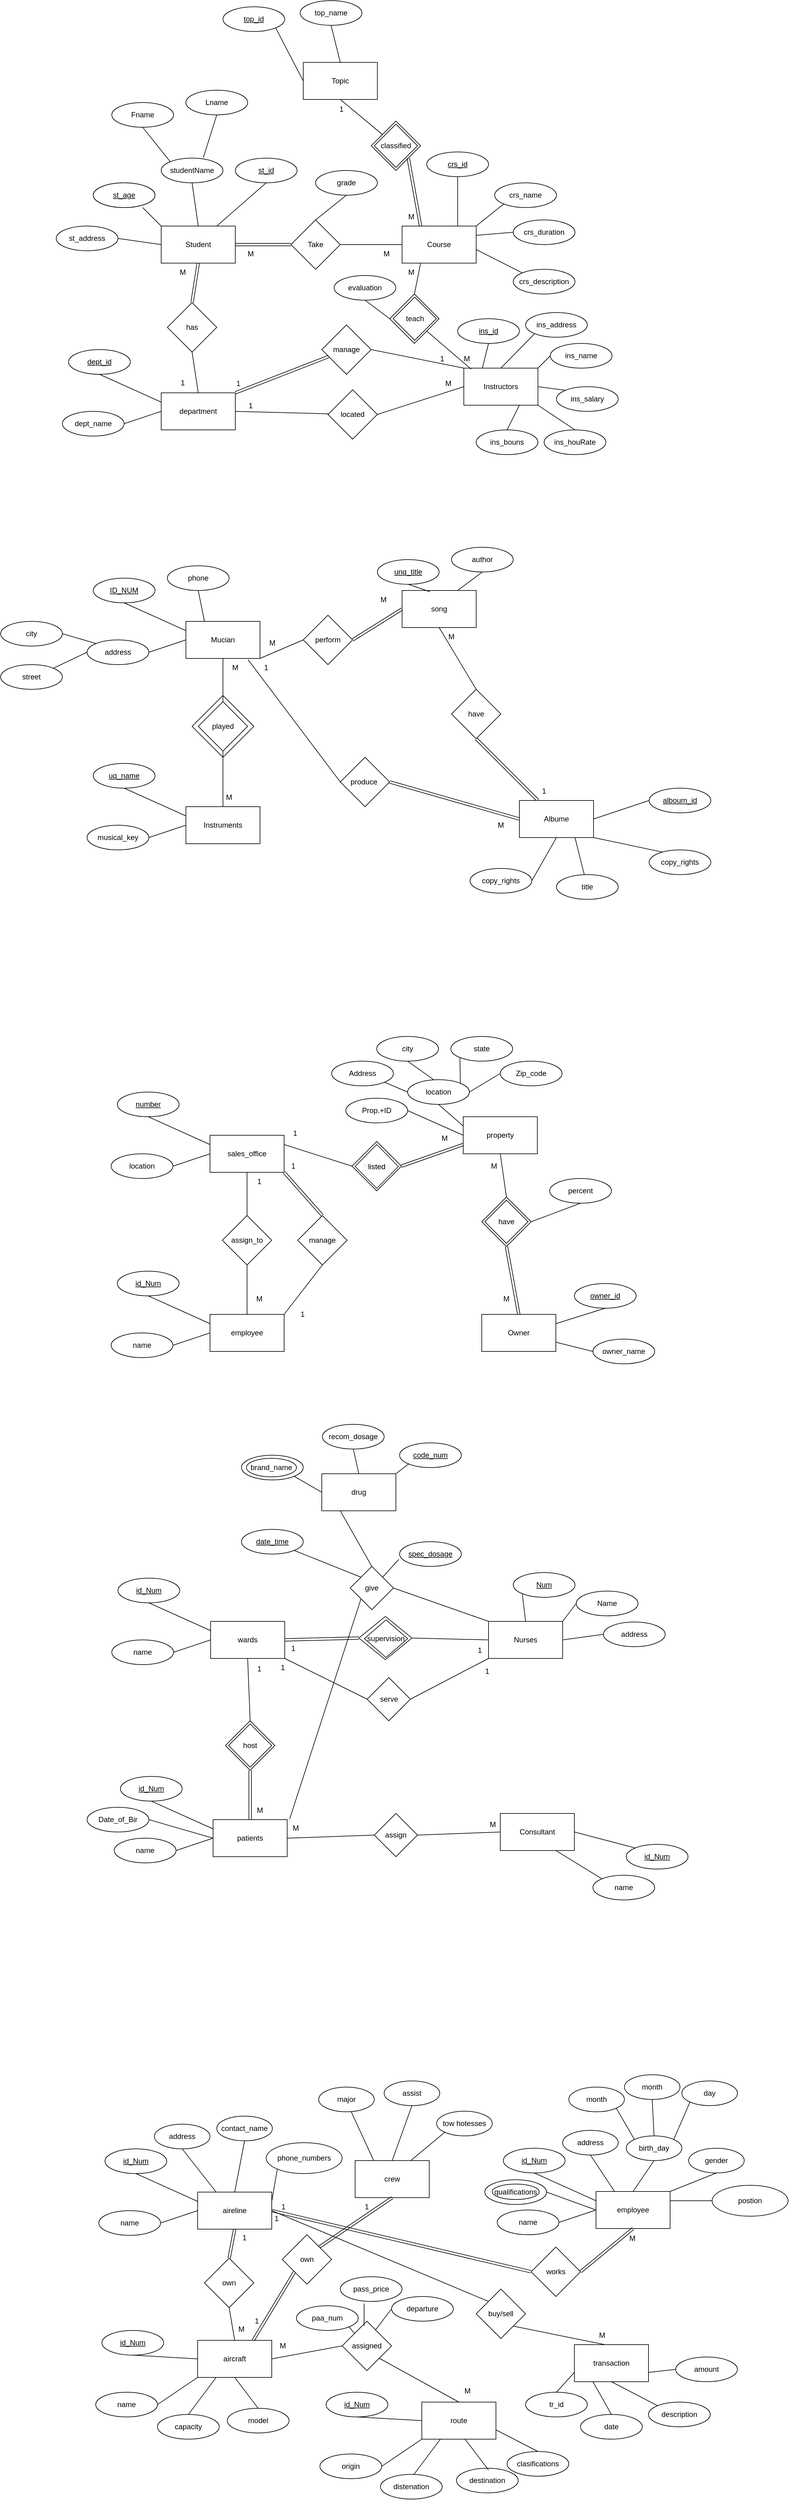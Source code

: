 <mxfile version="26.3.0">
  <diagram name="Page-1" id="MwVfZ_kmh55VOKtCk7Vx">
    <mxGraphModel dx="2017" dy="1715" grid="1" gridSize="10" guides="1" tooltips="1" connect="1" arrows="1" fold="1" page="1" pageScale="1" pageWidth="850" pageHeight="1100" math="0" shadow="0">
      <root>
        <mxCell id="0" />
        <mxCell id="1" parent="0" />
        <mxCell id="BlUNrkRk35IxwMllR4_r-45" value="have" style="rhombus;whiteSpace=wrap;html=1;" vertex="1" parent="1">
          <mxGeometry x="570" y="790" width="80" height="80" as="geometry" />
        </mxCell>
        <mxCell id="BlUNrkRk35IxwMllR4_r-46" value="" style="endArrow=none;html=1;rounded=0;entryX=0.5;entryY=1;entryDx=0;entryDy=0;exitX=0.5;exitY=0;exitDx=0;exitDy=0;" edge="1" source="BlUNrkRk35IxwMllR4_r-45" parent="1" target="BlUNrkRk35IxwMllR4_r-32">
          <mxGeometry width="50" height="50" relative="1" as="geometry">
            <mxPoint x="520" y="760" as="sourcePoint" />
            <mxPoint x="350" y="720" as="targetPoint" />
          </mxGeometry>
        </mxCell>
        <mxCell id="BlUNrkRk35IxwMllR4_r-47" value="" style="endArrow=none;html=1;rounded=0;entryX=0.5;entryY=1;entryDx=0;entryDy=0;exitX=0.25;exitY=0;exitDx=0;exitDy=0;shape=link;" edge="1" target="BlUNrkRk35IxwMllR4_r-45" parent="1" source="BlUNrkRk35IxwMllR4_r-23">
          <mxGeometry width="50" height="50" relative="1" as="geometry">
            <mxPoint x="350" y="960" as="sourcePoint" />
            <mxPoint x="349" y="870" as="targetPoint" />
          </mxGeometry>
        </mxCell>
        <mxCell id="tnMj4dc2GbIXgGItkEYh-1" value="Student" style="rounded=0;whiteSpace=wrap;html=1;" parent="1" vertex="1">
          <mxGeometry x="100" y="40" width="120" height="60" as="geometry" />
        </mxCell>
        <mxCell id="tnMj4dc2GbIXgGItkEYh-2" value="department" style="rounded=0;whiteSpace=wrap;html=1;" parent="1" vertex="1">
          <mxGeometry x="100" y="310" width="120" height="60" as="geometry" />
        </mxCell>
        <mxCell id="tnMj4dc2GbIXgGItkEYh-4" value="Course" style="rounded=0;whiteSpace=wrap;html=1;" parent="1" vertex="1">
          <mxGeometry x="490" y="40" width="120" height="60" as="geometry" />
        </mxCell>
        <mxCell id="tnMj4dc2GbIXgGItkEYh-5" value="Topic" style="rounded=0;whiteSpace=wrap;html=1;" parent="1" vertex="1">
          <mxGeometry x="330" y="-225" width="120" height="60" as="geometry" />
        </mxCell>
        <mxCell id="tnMj4dc2GbIXgGItkEYh-6" value="Instructors" style="rounded=0;whiteSpace=wrap;html=1;" parent="1" vertex="1">
          <mxGeometry x="590" y="270" width="120" height="60" as="geometry" />
        </mxCell>
        <mxCell id="tnMj4dc2GbIXgGItkEYh-7" value="&lt;u&gt;st_id&lt;/u&gt;" style="ellipse;whiteSpace=wrap;html=1;" parent="1" vertex="1">
          <mxGeometry x="220" y="-70" width="100" height="40" as="geometry" />
        </mxCell>
        <mxCell id="tnMj4dc2GbIXgGItkEYh-8" value="studentName" style="ellipse;whiteSpace=wrap;html=1;" parent="1" vertex="1">
          <mxGeometry x="100" y="-70" width="100" height="40" as="geometry" />
        </mxCell>
        <mxCell id="tnMj4dc2GbIXgGItkEYh-9" value="&lt;u&gt;st_id&lt;/u&gt;" style="ellipse;whiteSpace=wrap;html=1;" parent="1" vertex="1">
          <mxGeometry x="-10" y="-30" width="100" height="40" as="geometry" />
        </mxCell>
        <mxCell id="tnMj4dc2GbIXgGItkEYh-10" value="&lt;u&gt;st_age&lt;/u&gt;" style="ellipse;whiteSpace=wrap;html=1;" parent="1" vertex="1">
          <mxGeometry x="-10" y="-30" width="100" height="40" as="geometry" />
        </mxCell>
        <mxCell id="tnMj4dc2GbIXgGItkEYh-11" value="st_address" style="ellipse;whiteSpace=wrap;html=1;" parent="1" vertex="1">
          <mxGeometry x="-70" y="40" width="100" height="40" as="geometry" />
        </mxCell>
        <mxCell id="tnMj4dc2GbIXgGItkEYh-12" value="Lname" style="ellipse;whiteSpace=wrap;html=1;" parent="1" vertex="1">
          <mxGeometry x="140" y="-180" width="100" height="40" as="geometry" />
        </mxCell>
        <mxCell id="tnMj4dc2GbIXgGItkEYh-13" value="Fname" style="ellipse;whiteSpace=wrap;html=1;" parent="1" vertex="1">
          <mxGeometry x="20" y="-160" width="100" height="40" as="geometry" />
        </mxCell>
        <mxCell id="tnMj4dc2GbIXgGItkEYh-14" value="" style="endArrow=none;html=1;rounded=0;entryX=0.5;entryY=1;entryDx=0;entryDy=0;exitX=0.682;exitY=-0.019;exitDx=0;exitDy=0;exitPerimeter=0;" parent="1" source="tnMj4dc2GbIXgGItkEYh-8" target="tnMj4dc2GbIXgGItkEYh-12" edge="1">
          <mxGeometry width="50" height="50" relative="1" as="geometry">
            <mxPoint x="150" y="-70" as="sourcePoint" />
            <mxPoint x="200" y="-120" as="targetPoint" />
          </mxGeometry>
        </mxCell>
        <mxCell id="tnMj4dc2GbIXgGItkEYh-16" value="" style="endArrow=none;html=1;rounded=0;entryX=0.5;entryY=1;entryDx=0;entryDy=0;exitX=0;exitY=0;exitDx=0;exitDy=0;" parent="1" source="tnMj4dc2GbIXgGItkEYh-8" target="tnMj4dc2GbIXgGItkEYh-13" edge="1">
          <mxGeometry width="50" height="50" relative="1" as="geometry">
            <mxPoint x="178" y="-61" as="sourcePoint" />
            <mxPoint x="200" y="-130" as="targetPoint" />
          </mxGeometry>
        </mxCell>
        <mxCell id="tnMj4dc2GbIXgGItkEYh-17" value="" style="endArrow=none;html=1;rounded=0;entryX=0.5;entryY=1;entryDx=0;entryDy=0;exitX=0.5;exitY=0;exitDx=0;exitDy=0;" parent="1" source="tnMj4dc2GbIXgGItkEYh-1" target="tnMj4dc2GbIXgGItkEYh-8" edge="1">
          <mxGeometry width="50" height="50" relative="1" as="geometry">
            <mxPoint x="160" y="50" as="sourcePoint" />
            <mxPoint x="182" y="-29" as="targetPoint" />
          </mxGeometry>
        </mxCell>
        <mxCell id="tnMj4dc2GbIXgGItkEYh-18" value="" style="endArrow=none;html=1;rounded=0;entryX=0.5;entryY=1;entryDx=0;entryDy=0;exitX=0.75;exitY=0;exitDx=0;exitDy=0;" parent="1" source="tnMj4dc2GbIXgGItkEYh-1" target="tnMj4dc2GbIXgGItkEYh-7" edge="1">
          <mxGeometry width="50" height="50" relative="1" as="geometry">
            <mxPoint x="170" y="60" as="sourcePoint" />
            <mxPoint x="160" y="-20" as="targetPoint" />
          </mxGeometry>
        </mxCell>
        <mxCell id="tnMj4dc2GbIXgGItkEYh-19" value="" style="endArrow=none;html=1;rounded=0;entryX=0.5;entryY=1;entryDx=0;entryDy=0;exitX=0;exitY=0;exitDx=0;exitDy=0;" parent="1" source="tnMj4dc2GbIXgGItkEYh-1" edge="1">
          <mxGeometry width="50" height="50" relative="1" as="geometry">
            <mxPoint x="100" y="70" as="sourcePoint" />
            <mxPoint x="70" y="10" as="targetPoint" />
          </mxGeometry>
        </mxCell>
        <mxCell id="tnMj4dc2GbIXgGItkEYh-20" value="" style="endArrow=none;html=1;rounded=0;entryX=1;entryY=0.5;entryDx=0;entryDy=0;exitX=0;exitY=0.5;exitDx=0;exitDy=0;" parent="1" source="tnMj4dc2GbIXgGItkEYh-1" target="tnMj4dc2GbIXgGItkEYh-11" edge="1">
          <mxGeometry width="50" height="50" relative="1" as="geometry">
            <mxPoint x="110" y="80" as="sourcePoint" />
            <mxPoint x="80" y="20" as="targetPoint" />
          </mxGeometry>
        </mxCell>
        <mxCell id="tnMj4dc2GbIXgGItkEYh-23" value="&lt;u&gt;dept_id&lt;/u&gt;" style="ellipse;whiteSpace=wrap;html=1;" parent="1" vertex="1">
          <mxGeometry x="-50" y="240" width="100" height="40" as="geometry" />
        </mxCell>
        <mxCell id="tnMj4dc2GbIXgGItkEYh-24" value="dept_name" style="ellipse;whiteSpace=wrap;html=1;" parent="1" vertex="1">
          <mxGeometry x="-60" y="340" width="100" height="40" as="geometry" />
        </mxCell>
        <mxCell id="tnMj4dc2GbIXgGItkEYh-25" value="" style="endArrow=none;html=1;rounded=0;entryX=0.5;entryY=1;entryDx=0;entryDy=0;exitX=0;exitY=0.25;exitDx=0;exitDy=0;" parent="1" source="tnMj4dc2GbIXgGItkEYh-2" target="tnMj4dc2GbIXgGItkEYh-23" edge="1">
          <mxGeometry width="50" height="50" relative="1" as="geometry">
            <mxPoint x="100" y="290" as="sourcePoint" />
            <mxPoint x="30" y="280" as="targetPoint" />
          </mxGeometry>
        </mxCell>
        <mxCell id="tnMj4dc2GbIXgGItkEYh-26" value="" style="endArrow=none;html=1;rounded=0;entryX=1;entryY=0.5;entryDx=0;entryDy=0;exitX=0;exitY=0.5;exitDx=0;exitDy=0;" parent="1" source="tnMj4dc2GbIXgGItkEYh-2" target="tnMj4dc2GbIXgGItkEYh-24" edge="1">
          <mxGeometry width="50" height="50" relative="1" as="geometry">
            <mxPoint x="110" y="335" as="sourcePoint" />
            <mxPoint x="10" y="290" as="targetPoint" />
          </mxGeometry>
        </mxCell>
        <mxCell id="tnMj4dc2GbIXgGItkEYh-27" value="&lt;u&gt;crs_id&lt;/u&gt;" style="ellipse;whiteSpace=wrap;html=1;" parent="1" vertex="1">
          <mxGeometry x="530" y="-80" width="100" height="40" as="geometry" />
        </mxCell>
        <mxCell id="tnMj4dc2GbIXgGItkEYh-28" value="crs_name" style="ellipse;whiteSpace=wrap;html=1;" parent="1" vertex="1">
          <mxGeometry x="640" y="-30" width="100" height="40" as="geometry" />
        </mxCell>
        <mxCell id="tnMj4dc2GbIXgGItkEYh-29" value="crs_duration" style="ellipse;whiteSpace=wrap;html=1;" parent="1" vertex="1">
          <mxGeometry x="670" y="30" width="100" height="40" as="geometry" />
        </mxCell>
        <mxCell id="tnMj4dc2GbIXgGItkEYh-30" value="crs_description" style="ellipse;whiteSpace=wrap;html=1;" parent="1" vertex="1">
          <mxGeometry x="670" y="110" width="100" height="40" as="geometry" />
        </mxCell>
        <mxCell id="tnMj4dc2GbIXgGItkEYh-31" value="" style="endArrow=none;html=1;rounded=0;entryX=0.5;entryY=1;entryDx=0;entryDy=0;exitX=0.75;exitY=0;exitDx=0;exitDy=0;" parent="1" source="tnMj4dc2GbIXgGItkEYh-4" target="tnMj4dc2GbIXgGItkEYh-27" edge="1">
          <mxGeometry width="50" height="50" relative="1" as="geometry">
            <mxPoint x="500" y="25" as="sourcePoint" />
            <mxPoint x="580" y="-45" as="targetPoint" />
          </mxGeometry>
        </mxCell>
        <mxCell id="tnMj4dc2GbIXgGItkEYh-32" value="" style="endArrow=none;html=1;rounded=0;entryX=0;entryY=1;entryDx=0;entryDy=0;exitX=1;exitY=0;exitDx=0;exitDy=0;" parent="1" source="tnMj4dc2GbIXgGItkEYh-4" target="tnMj4dc2GbIXgGItkEYh-28" edge="1">
          <mxGeometry width="50" height="50" relative="1" as="geometry">
            <mxPoint x="590" y="50" as="sourcePoint" />
            <mxPoint x="590" y="-30" as="targetPoint" />
          </mxGeometry>
        </mxCell>
        <mxCell id="tnMj4dc2GbIXgGItkEYh-33" value="" style="endArrow=none;html=1;rounded=0;entryX=0;entryY=0.5;entryDx=0;entryDy=0;exitX=1;exitY=0.25;exitDx=0;exitDy=0;" parent="1" source="tnMj4dc2GbIXgGItkEYh-4" target="tnMj4dc2GbIXgGItkEYh-29" edge="1">
          <mxGeometry width="50" height="50" relative="1" as="geometry">
            <mxPoint x="620" y="50" as="sourcePoint" />
            <mxPoint x="665" y="14" as="targetPoint" />
          </mxGeometry>
        </mxCell>
        <mxCell id="tnMj4dc2GbIXgGItkEYh-34" value="" style="endArrow=none;html=1;rounded=0;entryX=0;entryY=0;entryDx=0;entryDy=0;exitX=0.999;exitY=0.632;exitDx=0;exitDy=0;exitPerimeter=0;" parent="1" source="tnMj4dc2GbIXgGItkEYh-4" target="tnMj4dc2GbIXgGItkEYh-30" edge="1">
          <mxGeometry width="50" height="50" relative="1" as="geometry">
            <mxPoint x="620" y="65" as="sourcePoint" />
            <mxPoint x="680" y="60" as="targetPoint" />
          </mxGeometry>
        </mxCell>
        <mxCell id="tnMj4dc2GbIXgGItkEYh-35" value="&lt;u&gt;ins_id&lt;/u&gt;" style="ellipse;whiteSpace=wrap;html=1;" parent="1" vertex="1">
          <mxGeometry x="580" y="190" width="100" height="40" as="geometry" />
        </mxCell>
        <mxCell id="tnMj4dc2GbIXgGItkEYh-36" value="ins_name" style="ellipse;whiteSpace=wrap;html=1;" parent="1" vertex="1">
          <mxGeometry x="730" y="230" width="100" height="40" as="geometry" />
        </mxCell>
        <mxCell id="tnMj4dc2GbIXgGItkEYh-37" value="ins_salary" style="ellipse;whiteSpace=wrap;html=1;" parent="1" vertex="1">
          <mxGeometry x="740" y="300" width="100" height="40" as="geometry" />
        </mxCell>
        <mxCell id="tnMj4dc2GbIXgGItkEYh-38" value="ins_houRate" style="ellipse;whiteSpace=wrap;html=1;" parent="1" vertex="1">
          <mxGeometry x="720" y="370" width="100" height="40" as="geometry" />
        </mxCell>
        <mxCell id="tnMj4dc2GbIXgGItkEYh-39" value="ins_bouns" style="ellipse;whiteSpace=wrap;html=1;" parent="1" vertex="1">
          <mxGeometry x="610" y="370" width="100" height="40" as="geometry" />
        </mxCell>
        <mxCell id="tnMj4dc2GbIXgGItkEYh-40" value="ins_address" style="ellipse;whiteSpace=wrap;html=1;" parent="1" vertex="1">
          <mxGeometry x="690" y="180" width="100" height="40" as="geometry" />
        </mxCell>
        <mxCell id="tnMj4dc2GbIXgGItkEYh-43" value="" style="endArrow=none;html=1;rounded=0;entryX=0.5;entryY=1;entryDx=0;entryDy=0;exitX=0.25;exitY=0;exitDx=0;exitDy=0;" parent="1" source="tnMj4dc2GbIXgGItkEYh-6" target="tnMj4dc2GbIXgGItkEYh-35" edge="1">
          <mxGeometry width="50" height="50" relative="1" as="geometry">
            <mxPoint x="620" y="88" as="sourcePoint" />
            <mxPoint x="695" y="126" as="targetPoint" />
          </mxGeometry>
        </mxCell>
        <mxCell id="tnMj4dc2GbIXgGItkEYh-44" value="" style="endArrow=none;html=1;rounded=0;entryX=0;entryY=1;entryDx=0;entryDy=0;exitX=0.5;exitY=0;exitDx=0;exitDy=0;" parent="1" source="tnMj4dc2GbIXgGItkEYh-6" target="tnMj4dc2GbIXgGItkEYh-40" edge="1">
          <mxGeometry width="50" height="50" relative="1" as="geometry">
            <mxPoint x="630" y="280" as="sourcePoint" />
            <mxPoint x="640" y="240" as="targetPoint" />
          </mxGeometry>
        </mxCell>
        <mxCell id="tnMj4dc2GbIXgGItkEYh-45" value="" style="endArrow=none;html=1;rounded=0;entryX=0;entryY=0.5;entryDx=0;entryDy=0;exitX=1;exitY=0;exitDx=0;exitDy=0;" parent="1" source="tnMj4dc2GbIXgGItkEYh-6" target="tnMj4dc2GbIXgGItkEYh-36" edge="1">
          <mxGeometry width="50" height="50" relative="1" as="geometry">
            <mxPoint x="660" y="280" as="sourcePoint" />
            <mxPoint x="715" y="224" as="targetPoint" />
          </mxGeometry>
        </mxCell>
        <mxCell id="tnMj4dc2GbIXgGItkEYh-46" value="" style="endArrow=none;html=1;rounded=0;entryX=0;entryY=0;entryDx=0;entryDy=0;exitX=1;exitY=0.5;exitDx=0;exitDy=0;" parent="1" source="tnMj4dc2GbIXgGItkEYh-6" target="tnMj4dc2GbIXgGItkEYh-37" edge="1">
          <mxGeometry width="50" height="50" relative="1" as="geometry">
            <mxPoint x="720" y="280" as="sourcePoint" />
            <mxPoint x="740" y="260" as="targetPoint" />
          </mxGeometry>
        </mxCell>
        <mxCell id="tnMj4dc2GbIXgGItkEYh-47" value="" style="endArrow=none;html=1;rounded=0;entryX=0.5;entryY=0;entryDx=0;entryDy=0;exitX=1;exitY=1;exitDx=0;exitDy=0;" parent="1" source="tnMj4dc2GbIXgGItkEYh-6" target="tnMj4dc2GbIXgGItkEYh-38" edge="1">
          <mxGeometry width="50" height="50" relative="1" as="geometry">
            <mxPoint x="720" y="310" as="sourcePoint" />
            <mxPoint x="765" y="316" as="targetPoint" />
          </mxGeometry>
        </mxCell>
        <mxCell id="tnMj4dc2GbIXgGItkEYh-48" value="" style="endArrow=none;html=1;rounded=0;entryX=0.5;entryY=0;entryDx=0;entryDy=0;exitX=0.75;exitY=1;exitDx=0;exitDy=0;" parent="1" source="tnMj4dc2GbIXgGItkEYh-6" target="tnMj4dc2GbIXgGItkEYh-39" edge="1">
          <mxGeometry width="50" height="50" relative="1" as="geometry">
            <mxPoint x="720" y="340" as="sourcePoint" />
            <mxPoint x="780" y="380" as="targetPoint" />
          </mxGeometry>
        </mxCell>
        <mxCell id="tnMj4dc2GbIXgGItkEYh-49" value="top_name" style="ellipse;whiteSpace=wrap;html=1;" parent="1" vertex="1">
          <mxGeometry x="325" y="-325" width="100" height="40" as="geometry" />
        </mxCell>
        <mxCell id="tnMj4dc2GbIXgGItkEYh-50" value="&lt;u&gt;top_id&lt;/u&gt;" style="ellipse;whiteSpace=wrap;html=1;" parent="1" vertex="1">
          <mxGeometry x="200" y="-315" width="100" height="40" as="geometry" />
        </mxCell>
        <mxCell id="tnMj4dc2GbIXgGItkEYh-51" value="" style="endArrow=none;html=1;rounded=0;entryX=1;entryY=0.5;entryDx=0;entryDy=0;exitX=0;exitY=0.5;exitDx=0;exitDy=0;" parent="1" source="tnMj4dc2GbIXgGItkEYh-4" target="tnMj4dc2GbIXgGItkEYh-52" edge="1">
          <mxGeometry width="50" height="50" relative="1" as="geometry">
            <mxPoint x="230" y="220" as="sourcePoint" />
            <mxPoint x="280" y="170" as="targetPoint" />
          </mxGeometry>
        </mxCell>
        <mxCell id="tnMj4dc2GbIXgGItkEYh-52" value="Take" style="rhombus;whiteSpace=wrap;html=1;" parent="1" vertex="1">
          <mxGeometry x="310" y="30" width="80" height="80" as="geometry" />
        </mxCell>
        <mxCell id="tnMj4dc2GbIXgGItkEYh-53" value="" style="endArrow=none;html=1;rounded=0;entryX=1;entryY=0.5;entryDx=0;entryDy=0;shape=link;" parent="1" source="tnMj4dc2GbIXgGItkEYh-52" target="tnMj4dc2GbIXgGItkEYh-1" edge="1">
          <mxGeometry width="50" height="50" relative="1" as="geometry">
            <mxPoint x="500" y="80" as="sourcePoint" />
            <mxPoint x="400" y="80" as="targetPoint" />
          </mxGeometry>
        </mxCell>
        <mxCell id="tnMj4dc2GbIXgGItkEYh-54" value="M" style="text;html=1;align=center;verticalAlign=middle;whiteSpace=wrap;rounded=0;" parent="1" vertex="1">
          <mxGeometry x="230" y="70" width="30" height="30" as="geometry" />
        </mxCell>
        <mxCell id="tnMj4dc2GbIXgGItkEYh-56" value="M" style="text;html=1;align=center;verticalAlign=middle;whiteSpace=wrap;rounded=0;" parent="1" vertex="1">
          <mxGeometry x="450" y="70" width="30" height="30" as="geometry" />
        </mxCell>
        <mxCell id="tnMj4dc2GbIXgGItkEYh-57" value="grade" style="ellipse;whiteSpace=wrap;html=1;" parent="1" vertex="1">
          <mxGeometry x="350" y="-50" width="100" height="40" as="geometry" />
        </mxCell>
        <mxCell id="tnMj4dc2GbIXgGItkEYh-58" value="" style="endArrow=none;html=1;rounded=0;entryX=0.5;entryY=1;entryDx=0;entryDy=0;exitX=0.5;exitY=0;exitDx=0;exitDy=0;" parent="1" source="tnMj4dc2GbIXgGItkEYh-52" target="tnMj4dc2GbIXgGItkEYh-57" edge="1">
          <mxGeometry width="50" height="50" relative="1" as="geometry">
            <mxPoint x="353" y="29" as="sourcePoint" />
            <mxPoint x="385" y="-20" as="targetPoint" />
          </mxGeometry>
        </mxCell>
        <mxCell id="tnMj4dc2GbIXgGItkEYh-59" value="" style="endArrow=none;html=1;rounded=0;entryX=1;entryY=0.5;entryDx=0;entryDy=0;exitX=0;exitY=0.5;exitDx=0;exitDy=0;" parent="1" source="tnMj4dc2GbIXgGItkEYh-6" target="tnMj4dc2GbIXgGItkEYh-60" edge="1">
          <mxGeometry width="50" height="50" relative="1" as="geometry">
            <mxPoint x="580" y="300" as="sourcePoint" />
            <mxPoint x="300" y="440" as="targetPoint" />
          </mxGeometry>
        </mxCell>
        <mxCell id="tnMj4dc2GbIXgGItkEYh-60" value="located" style="rhombus;whiteSpace=wrap;html=1;" parent="1" vertex="1">
          <mxGeometry x="370" y="305" width="80" height="80" as="geometry" />
        </mxCell>
        <mxCell id="tnMj4dc2GbIXgGItkEYh-61" value="" style="endArrow=none;html=1;rounded=0;entryX=1;entryY=0.5;entryDx=0;entryDy=0;" parent="1" source="tnMj4dc2GbIXgGItkEYh-60" target="tnMj4dc2GbIXgGItkEYh-2" edge="1">
          <mxGeometry width="50" height="50" relative="1" as="geometry">
            <mxPoint x="520" y="350" as="sourcePoint" />
            <mxPoint x="240" y="340" as="targetPoint" />
          </mxGeometry>
        </mxCell>
        <mxCell id="tnMj4dc2GbIXgGItkEYh-63" value="M" style="text;html=1;align=center;verticalAlign=middle;whiteSpace=wrap;rounded=0;" parent="1" vertex="1">
          <mxGeometry x="550" y="280" width="30" height="30" as="geometry" />
        </mxCell>
        <mxCell id="tnMj4dc2GbIXgGItkEYh-64" value="1" style="text;html=1;align=center;verticalAlign=middle;whiteSpace=wrap;rounded=0;" parent="1" vertex="1">
          <mxGeometry x="230" y="320" width="30" height="22" as="geometry" />
        </mxCell>
        <mxCell id="tnMj4dc2GbIXgGItkEYh-65" value="manage" style="rhombus;whiteSpace=wrap;html=1;" parent="1" vertex="1">
          <mxGeometry x="360" y="200" width="80" height="80" as="geometry" />
        </mxCell>
        <mxCell id="tnMj4dc2GbIXgGItkEYh-66" value="" style="endArrow=none;html=1;rounded=0;entryX=1;entryY=0.5;entryDx=0;entryDy=0;exitX=0;exitY=0;exitDx=0;exitDy=0;" parent="1" source="tnMj4dc2GbIXgGItkEYh-6" target="tnMj4dc2GbIXgGItkEYh-65" edge="1">
          <mxGeometry width="50" height="50" relative="1" as="geometry">
            <mxPoint x="580" y="190" as="sourcePoint" />
            <mxPoint x="290" y="330" as="targetPoint" />
          </mxGeometry>
        </mxCell>
        <mxCell id="tnMj4dc2GbIXgGItkEYh-67" value="" style="endArrow=none;html=1;rounded=0;entryX=1;entryY=0;entryDx=0;entryDy=0;shape=link;" parent="1" source="tnMj4dc2GbIXgGItkEYh-65" target="tnMj4dc2GbIXgGItkEYh-2" edge="1">
          <mxGeometry width="50" height="50" relative="1" as="geometry">
            <mxPoint x="510" y="240" as="sourcePoint" />
            <mxPoint x="210" y="230" as="targetPoint" />
          </mxGeometry>
        </mxCell>
        <mxCell id="tnMj4dc2GbIXgGItkEYh-69" value="" style="endArrow=none;html=1;rounded=0;entryX=1;entryY=1;entryDx=0;entryDy=0;exitX=0.1;exitY=0.03;exitDx=0;exitDy=0;exitPerimeter=0;" parent="1" source="tnMj4dc2GbIXgGItkEYh-6" target="tnMj4dc2GbIXgGItkEYh-68" edge="1">
          <mxGeometry width="50" height="50" relative="1" as="geometry">
            <mxPoint x="600" y="280" as="sourcePoint" />
            <mxPoint x="450" y="250" as="targetPoint" />
          </mxGeometry>
        </mxCell>
        <mxCell id="tnMj4dc2GbIXgGItkEYh-70" value="" style="endArrow=none;html=1;rounded=0;entryX=0.25;entryY=1;entryDx=0;entryDy=0;exitX=0.5;exitY=0;exitDx=0;exitDy=0;" parent="1" source="tnMj4dc2GbIXgGItkEYh-68" target="tnMj4dc2GbIXgGItkEYh-4" edge="1">
          <mxGeometry width="50" height="50" relative="1" as="geometry">
            <mxPoint x="600" y="172" as="sourcePoint" />
            <mxPoint x="528" y="110" as="targetPoint" />
          </mxGeometry>
        </mxCell>
        <mxCell id="tnMj4dc2GbIXgGItkEYh-71" value="M" style="text;html=1;align=center;verticalAlign=middle;whiteSpace=wrap;rounded=0;" parent="1" vertex="1">
          <mxGeometry x="490" y="100" width="30" height="30" as="geometry" />
        </mxCell>
        <mxCell id="tnMj4dc2GbIXgGItkEYh-72" value="M" style="text;html=1;align=center;verticalAlign=middle;whiteSpace=wrap;rounded=0;" parent="1" vertex="1">
          <mxGeometry x="580" y="240" width="30" height="30" as="geometry" />
        </mxCell>
        <mxCell id="tnMj4dc2GbIXgGItkEYh-73" value="evaluation" style="ellipse;whiteSpace=wrap;html=1;" parent="1" vertex="1">
          <mxGeometry x="380" y="120" width="100" height="40" as="geometry" />
        </mxCell>
        <mxCell id="tnMj4dc2GbIXgGItkEYh-74" value="" style="endArrow=none;html=1;rounded=0;entryX=0.5;entryY=1;entryDx=0;entryDy=0;exitX=0;exitY=0.5;exitDx=0;exitDy=0;" parent="1" source="tnMj4dc2GbIXgGItkEYh-68" target="tnMj4dc2GbIXgGItkEYh-73" edge="1">
          <mxGeometry width="50" height="50" relative="1" as="geometry">
            <mxPoint x="420" y="200" as="sourcePoint" />
            <mxPoint x="495" y="56" as="targetPoint" />
          </mxGeometry>
        </mxCell>
        <mxCell id="tnMj4dc2GbIXgGItkEYh-75" value="1" style="text;html=1;align=center;verticalAlign=middle;whiteSpace=wrap;rounded=0;" parent="1" vertex="1">
          <mxGeometry x="210" y="284" width="30" height="22" as="geometry" />
        </mxCell>
        <mxCell id="tnMj4dc2GbIXgGItkEYh-76" value="1" style="text;html=1;align=center;verticalAlign=middle;whiteSpace=wrap;rounded=0;" parent="1" vertex="1">
          <mxGeometry x="540" y="244" width="30" height="22" as="geometry" />
        </mxCell>
        <mxCell id="tnMj4dc2GbIXgGItkEYh-78" value="" style="group" parent="1" vertex="1" connectable="0">
          <mxGeometry x="470" y="150" width="80" height="80" as="geometry" />
        </mxCell>
        <mxCell id="tnMj4dc2GbIXgGItkEYh-68" value="teach" style="rhombus;whiteSpace=wrap;html=1;" parent="tnMj4dc2GbIXgGItkEYh-78" vertex="1">
          <mxGeometry width="80" height="80" as="geometry" />
        </mxCell>
        <mxCell id="tnMj4dc2GbIXgGItkEYh-77" value="teach" style="rhombus;whiteSpace=wrap;html=1;" parent="tnMj4dc2GbIXgGItkEYh-78" vertex="1">
          <mxGeometry x="5.5" y="5" width="70" height="70" as="geometry" />
        </mxCell>
        <mxCell id="tnMj4dc2GbIXgGItkEYh-81" value="classified" style="rhombus;whiteSpace=wrap;html=1;" parent="1" vertex="1">
          <mxGeometry x="440" y="-130" width="80" height="80" as="geometry" />
        </mxCell>
        <mxCell id="tnMj4dc2GbIXgGItkEYh-83" value="" style="endArrow=none;html=1;rounded=0;entryX=1;entryY=1;entryDx=0;entryDy=0;exitX=0;exitY=0.5;exitDx=0;exitDy=0;" parent="1" source="tnMj4dc2GbIXgGItkEYh-5" target="tnMj4dc2GbIXgGItkEYh-50" edge="1">
          <mxGeometry width="50" height="50" relative="1" as="geometry">
            <mxPoint x="278" y="-206" as="sourcePoint" />
            <mxPoint x="300" y="-275" as="targetPoint" />
          </mxGeometry>
        </mxCell>
        <mxCell id="tnMj4dc2GbIXgGItkEYh-84" value="" style="endArrow=none;html=1;rounded=0;entryX=0.5;entryY=1;entryDx=0;entryDy=0;exitX=0.5;exitY=0;exitDx=0;exitDy=0;" parent="1" source="tnMj4dc2GbIXgGItkEYh-5" target="tnMj4dc2GbIXgGItkEYh-49" edge="1">
          <mxGeometry width="50" height="50" relative="1" as="geometry">
            <mxPoint x="340" y="-185" as="sourcePoint" />
            <mxPoint x="295" y="-271" as="targetPoint" />
          </mxGeometry>
        </mxCell>
        <mxCell id="tnMj4dc2GbIXgGItkEYh-85" value="M" style="text;html=1;align=center;verticalAlign=middle;whiteSpace=wrap;rounded=0;" parent="1" vertex="1">
          <mxGeometry x="490" y="10" width="30" height="30" as="geometry" />
        </mxCell>
        <mxCell id="tnMj4dc2GbIXgGItkEYh-86" value="1" style="text;html=1;align=center;verticalAlign=middle;whiteSpace=wrap;rounded=0;" parent="1" vertex="1">
          <mxGeometry x="377" y="-160" width="30" height="22" as="geometry" />
        </mxCell>
        <mxCell id="tnMj4dc2GbIXgGItkEYh-88" value="" style="group" parent="1" vertex="1" connectable="0">
          <mxGeometry x="445" y="-125" width="70" height="70" as="geometry" />
        </mxCell>
        <mxCell id="tnMj4dc2GbIXgGItkEYh-80" value="" style="endArrow=none;html=1;rounded=0;entryX=1;entryY=1;entryDx=0;entryDy=0;exitX=0.25;exitY=0;exitDx=0;exitDy=0;shape=link;" parent="tnMj4dc2GbIXgGItkEYh-88" source="tnMj4dc2GbIXgGItkEYh-4" target="tnMj4dc2GbIXgGItkEYh-81" edge="1">
          <mxGeometry width="50" height="50" relative="1" as="geometry">
            <mxPoint x="95" y="-210" as="sourcePoint" />
            <mxPoint x="-95" y="-80" as="targetPoint" />
          </mxGeometry>
        </mxCell>
        <mxCell id="tnMj4dc2GbIXgGItkEYh-82" value="" style="endArrow=none;html=1;rounded=0;entryX=0.5;entryY=1;entryDx=0;entryDy=0;" parent="tnMj4dc2GbIXgGItkEYh-88" source="tnMj4dc2GbIXgGItkEYh-81" target="tnMj4dc2GbIXgGItkEYh-5" edge="1">
          <mxGeometry width="50" height="50" relative="1" as="geometry">
            <mxPoint x="175" y="515" as="sourcePoint" />
            <mxPoint x="-125" y="505" as="targetPoint" />
          </mxGeometry>
        </mxCell>
        <mxCell id="tnMj4dc2GbIXgGItkEYh-87" value="classified" style="rhombus;whiteSpace=wrap;html=1;" parent="tnMj4dc2GbIXgGItkEYh-88" vertex="1">
          <mxGeometry width="70" height="70" as="geometry" />
        </mxCell>
        <mxCell id="tnMj4dc2GbIXgGItkEYh-90" value="has" style="rhombus;whiteSpace=wrap;html=1;" parent="1" vertex="1">
          <mxGeometry x="110" y="164" width="80" height="80" as="geometry" />
        </mxCell>
        <mxCell id="tnMj4dc2GbIXgGItkEYh-91" value="" style="endArrow=none;html=1;rounded=0;entryX=0.5;entryY=0;entryDx=0;entryDy=0;exitX=0.5;exitY=1;exitDx=0;exitDy=0;shape=link;" parent="1" source="tnMj4dc2GbIXgGItkEYh-1" target="tnMj4dc2GbIXgGItkEYh-90" edge="1">
          <mxGeometry width="50" height="50" relative="1" as="geometry">
            <mxPoint x="250" y="180" as="sourcePoint" />
            <mxPoint x="100" y="150" as="targetPoint" />
          </mxGeometry>
        </mxCell>
        <mxCell id="tnMj4dc2GbIXgGItkEYh-92" value="" style="endArrow=none;html=1;rounded=0;entryX=0.5;entryY=1;entryDx=0;entryDy=0;exitX=0.5;exitY=0;exitDx=0;exitDy=0;" parent="1" source="tnMj4dc2GbIXgGItkEYh-2" target="tnMj4dc2GbIXgGItkEYh-90" edge="1">
          <mxGeometry width="50" height="50" relative="1" as="geometry">
            <mxPoint x="170" y="110" as="sourcePoint" />
            <mxPoint x="160" y="174" as="targetPoint" />
          </mxGeometry>
        </mxCell>
        <mxCell id="Enpf5vp9B_4J1mqtQNKp-1" value="1" style="text;html=1;align=center;verticalAlign=middle;whiteSpace=wrap;rounded=0;" parent="1" vertex="1">
          <mxGeometry x="120" y="283" width="30" height="22" as="geometry" />
        </mxCell>
        <mxCell id="Enpf5vp9B_4J1mqtQNKp-2" value="M" style="text;html=1;align=center;verticalAlign=middle;whiteSpace=wrap;rounded=0;" parent="1" vertex="1">
          <mxGeometry x="120" y="100" width="30" height="30" as="geometry" />
        </mxCell>
        <mxCell id="BlUNrkRk35IxwMllR4_r-3" value="Mucian" style="rounded=0;whiteSpace=wrap;html=1;" vertex="1" parent="1">
          <mxGeometry x="140" y="680" width="120" height="60" as="geometry" />
        </mxCell>
        <mxCell id="BlUNrkRk35IxwMllR4_r-4" value="" style="endArrow=none;html=1;rounded=0;entryX=1;entryY=0.5;entryDx=0;entryDy=0;exitX=0;exitY=0.5;exitDx=0;exitDy=0;" edge="1" source="BlUNrkRk35IxwMllR4_r-3" target="BlUNrkRk35IxwMllR4_r-5" parent="1">
          <mxGeometry width="50" height="50" relative="1" as="geometry">
            <mxPoint x="150" y="705" as="sourcePoint" />
            <mxPoint x="50" y="660" as="targetPoint" />
          </mxGeometry>
        </mxCell>
        <mxCell id="BlUNrkRk35IxwMllR4_r-5" value="address" style="ellipse;whiteSpace=wrap;html=1;" vertex="1" parent="1">
          <mxGeometry x="-20" y="710" width="100" height="40" as="geometry" />
        </mxCell>
        <mxCell id="BlUNrkRk35IxwMllR4_r-6" value="" style="endArrow=none;html=1;rounded=0;entryX=0.5;entryY=1;entryDx=0;entryDy=0;exitX=0;exitY=0.25;exitDx=0;exitDy=0;" edge="1" source="BlUNrkRk35IxwMllR4_r-3" target="BlUNrkRk35IxwMllR4_r-7" parent="1">
          <mxGeometry width="50" height="50" relative="1" as="geometry">
            <mxPoint x="140" y="660" as="sourcePoint" />
            <mxPoint x="70" y="650" as="targetPoint" />
          </mxGeometry>
        </mxCell>
        <mxCell id="BlUNrkRk35IxwMllR4_r-7" value="&lt;u&gt;ID_NUM&lt;/u&gt;" style="ellipse;whiteSpace=wrap;html=1;" vertex="1" parent="1">
          <mxGeometry x="-10" y="610" width="100" height="40" as="geometry" />
        </mxCell>
        <mxCell id="BlUNrkRk35IxwMllR4_r-8" value="city" style="ellipse;whiteSpace=wrap;html=1;" vertex="1" parent="1">
          <mxGeometry x="-160" y="680" width="100" height="40" as="geometry" />
        </mxCell>
        <mxCell id="BlUNrkRk35IxwMllR4_r-9" value="street" style="ellipse;whiteSpace=wrap;html=1;" vertex="1" parent="1">
          <mxGeometry x="-160" y="750" width="100" height="40" as="geometry" />
        </mxCell>
        <mxCell id="BlUNrkRk35IxwMllR4_r-10" value="" style="endArrow=none;html=1;rounded=0;entryX=1;entryY=0;entryDx=0;entryDy=0;exitX=0;exitY=0.5;exitDx=0;exitDy=0;" edge="1" parent="1" source="BlUNrkRk35IxwMllR4_r-5" target="BlUNrkRk35IxwMllR4_r-9">
          <mxGeometry width="50" height="50" relative="1" as="geometry">
            <mxPoint x="-10" y="750" as="sourcePoint" />
            <mxPoint x="-70" y="770" as="targetPoint" />
          </mxGeometry>
        </mxCell>
        <mxCell id="BlUNrkRk35IxwMllR4_r-11" value="" style="endArrow=none;html=1;rounded=0;entryX=1;entryY=0.5;entryDx=0;entryDy=0;exitX=0;exitY=0;exitDx=0;exitDy=0;" edge="1" parent="1" source="BlUNrkRk35IxwMllR4_r-5" target="BlUNrkRk35IxwMllR4_r-8">
          <mxGeometry width="50" height="50" relative="1" as="geometry">
            <mxPoint x="-10" y="740" as="sourcePoint" />
            <mxPoint x="-65" y="766" as="targetPoint" />
          </mxGeometry>
        </mxCell>
        <mxCell id="BlUNrkRk35IxwMllR4_r-12" value="phone" style="ellipse;whiteSpace=wrap;html=1;" vertex="1" parent="1">
          <mxGeometry x="110" y="590" width="100" height="40" as="geometry" />
        </mxCell>
        <mxCell id="BlUNrkRk35IxwMllR4_r-13" value="" style="endArrow=none;html=1;rounded=0;entryX=0.5;entryY=1;entryDx=0;entryDy=0;exitX=0.25;exitY=0;exitDx=0;exitDy=0;" edge="1" parent="1" source="BlUNrkRk35IxwMllR4_r-3" target="BlUNrkRk35IxwMllR4_r-12">
          <mxGeometry width="50" height="50" relative="1" as="geometry">
            <mxPoint x="150" y="720" as="sourcePoint" />
            <mxPoint x="90" y="740" as="targetPoint" />
          </mxGeometry>
        </mxCell>
        <mxCell id="BlUNrkRk35IxwMllR4_r-14" value="Instrument" style="rounded=0;whiteSpace=wrap;html=1;" vertex="1" parent="1">
          <mxGeometry x="140" y="980" width="120" height="60" as="geometry" />
        </mxCell>
        <mxCell id="BlUNrkRk35IxwMllR4_r-15" value="Instruments" style="rounded=0;whiteSpace=wrap;html=1;" vertex="1" parent="1">
          <mxGeometry x="140" y="980" width="120" height="60" as="geometry" />
        </mxCell>
        <mxCell id="BlUNrkRk35IxwMllR4_r-16" value="" style="endArrow=none;html=1;rounded=0;entryX=1;entryY=0.5;entryDx=0;entryDy=0;exitX=0;exitY=0.5;exitDx=0;exitDy=0;" edge="1" source="BlUNrkRk35IxwMllR4_r-15" target="BlUNrkRk35IxwMllR4_r-17" parent="1">
          <mxGeometry width="50" height="50" relative="1" as="geometry">
            <mxPoint x="150" y="1005" as="sourcePoint" />
            <mxPoint x="50" y="960" as="targetPoint" />
          </mxGeometry>
        </mxCell>
        <mxCell id="BlUNrkRk35IxwMllR4_r-17" value="musical_key" style="ellipse;whiteSpace=wrap;html=1;" vertex="1" parent="1">
          <mxGeometry x="-20" y="1010" width="100" height="40" as="geometry" />
        </mxCell>
        <mxCell id="BlUNrkRk35IxwMllR4_r-18" value="" style="endArrow=none;html=1;rounded=0;entryX=0.5;entryY=1;entryDx=0;entryDy=0;exitX=0;exitY=0.25;exitDx=0;exitDy=0;" edge="1" source="BlUNrkRk35IxwMllR4_r-15" target="BlUNrkRk35IxwMllR4_r-19" parent="1">
          <mxGeometry width="50" height="50" relative="1" as="geometry">
            <mxPoint x="140" y="960" as="sourcePoint" />
            <mxPoint x="70" y="950" as="targetPoint" />
          </mxGeometry>
        </mxCell>
        <mxCell id="BlUNrkRk35IxwMllR4_r-19" value="&lt;u&gt;uq_name&lt;/u&gt;" style="ellipse;whiteSpace=wrap;html=1;" vertex="1" parent="1">
          <mxGeometry x="-10" y="910" width="100" height="40" as="geometry" />
        </mxCell>
        <mxCell id="BlUNrkRk35IxwMllR4_r-22" value="Instrument" style="rounded=0;whiteSpace=wrap;html=1;" vertex="1" parent="1">
          <mxGeometry x="680" y="970" width="120" height="60" as="geometry" />
        </mxCell>
        <mxCell id="BlUNrkRk35IxwMllR4_r-23" value="Albume" style="rounded=0;whiteSpace=wrap;html=1;" vertex="1" parent="1">
          <mxGeometry x="680" y="970" width="120" height="60" as="geometry" />
        </mxCell>
        <mxCell id="BlUNrkRk35IxwMllR4_r-24" value="" style="endArrow=none;html=1;rounded=0;entryX=1;entryY=0.5;entryDx=0;entryDy=0;exitX=1;exitY=1;exitDx=0;exitDy=0;" edge="1" source="BlUNrkRk35IxwMllR4_r-23" target="BlUNrkRk35IxwMllR4_r-25" parent="1">
          <mxGeometry width="50" height="50" relative="1" as="geometry">
            <mxPoint x="690" y="995" as="sourcePoint" />
            <mxPoint x="590" y="950" as="targetPoint" />
          </mxGeometry>
        </mxCell>
        <mxCell id="BlUNrkRk35IxwMllR4_r-25" value="copy_rights" style="ellipse;whiteSpace=wrap;html=1;" vertex="1" parent="1">
          <mxGeometry x="890" y="1050" width="100" height="40" as="geometry" />
        </mxCell>
        <mxCell id="BlUNrkRk35IxwMllR4_r-26" value="" style="endArrow=none;html=1;rounded=0;exitX=1;exitY=0.5;exitDx=0;exitDy=0;entryX=0;entryY=0.5;entryDx=0;entryDy=0;" edge="1" source="BlUNrkRk35IxwMllR4_r-23" target="BlUNrkRk35IxwMllR4_r-27" parent="1">
          <mxGeometry width="50" height="50" relative="1" as="geometry">
            <mxPoint x="680" y="950" as="sourcePoint" />
            <mxPoint x="860" y="990" as="targetPoint" />
          </mxGeometry>
        </mxCell>
        <mxCell id="BlUNrkRk35IxwMllR4_r-27" value="&lt;u&gt;alboum_id&lt;/u&gt;" style="ellipse;whiteSpace=wrap;html=1;" vertex="1" parent="1">
          <mxGeometry x="890" y="950" width="100" height="40" as="geometry" />
        </mxCell>
        <mxCell id="BlUNrkRk35IxwMllR4_r-28" value="copy_rights" style="ellipse;whiteSpace=wrap;html=1;" vertex="1" parent="1">
          <mxGeometry x="600" y="1080" width="100" height="40" as="geometry" />
        </mxCell>
        <mxCell id="BlUNrkRk35IxwMllR4_r-29" value="" style="endArrow=none;html=1;rounded=0;entryX=1;entryY=0.5;entryDx=0;entryDy=0;exitX=0.5;exitY=1;exitDx=0;exitDy=0;" edge="1" target="BlUNrkRk35IxwMllR4_r-28" parent="1" source="BlUNrkRk35IxwMllR4_r-23">
          <mxGeometry width="50" height="50" relative="1" as="geometry">
            <mxPoint x="679" y="1040" as="sourcePoint" />
            <mxPoint x="300" y="980" as="targetPoint" />
          </mxGeometry>
        </mxCell>
        <mxCell id="BlUNrkRk35IxwMllR4_r-30" value="title" style="ellipse;whiteSpace=wrap;html=1;" vertex="1" parent="1">
          <mxGeometry x="740" y="1090" width="100" height="40" as="geometry" />
        </mxCell>
        <mxCell id="BlUNrkRk35IxwMllR4_r-31" value="" style="endArrow=none;html=1;rounded=0;exitX=0.75;exitY=1;exitDx=0;exitDy=0;" edge="1" parent="1" target="BlUNrkRk35IxwMllR4_r-30" source="BlUNrkRk35IxwMllR4_r-23">
          <mxGeometry width="50" height="50" relative="1" as="geometry">
            <mxPoint x="880" y="1040" as="sourcePoint" />
            <mxPoint x="440" y="990" as="targetPoint" />
          </mxGeometry>
        </mxCell>
        <mxCell id="BlUNrkRk35IxwMllR4_r-32" value="song" style="rounded=0;whiteSpace=wrap;html=1;" vertex="1" parent="1">
          <mxGeometry x="490" y="630" width="120" height="60" as="geometry" />
        </mxCell>
        <mxCell id="BlUNrkRk35IxwMllR4_r-35" value="" style="endArrow=none;html=1;rounded=0;entryX=0.5;entryY=1;entryDx=0;entryDy=0;exitX=0.378;exitY=0.036;exitDx=0;exitDy=0;exitPerimeter=0;" edge="1" source="BlUNrkRk35IxwMllR4_r-32" target="BlUNrkRk35IxwMllR4_r-36" parent="1">
          <mxGeometry width="50" height="50" relative="1" as="geometry">
            <mxPoint x="600" y="630" as="sourcePoint" />
            <mxPoint x="530" y="620" as="targetPoint" />
          </mxGeometry>
        </mxCell>
        <mxCell id="BlUNrkRk35IxwMllR4_r-36" value="&lt;u&gt;unq_title&lt;/u&gt;" style="ellipse;whiteSpace=wrap;html=1;" vertex="1" parent="1">
          <mxGeometry x="450" y="580" width="100" height="40" as="geometry" />
        </mxCell>
        <mxCell id="BlUNrkRk35IxwMllR4_r-37" value="author" style="ellipse;whiteSpace=wrap;html=1;" vertex="1" parent="1">
          <mxGeometry x="570" y="560" width="100" height="40" as="geometry" />
        </mxCell>
        <mxCell id="BlUNrkRk35IxwMllR4_r-38" value="" style="endArrow=none;html=1;rounded=0;entryX=0.5;entryY=1;entryDx=0;entryDy=0;exitX=0.75;exitY=0;exitDx=0;exitDy=0;" edge="1" source="BlUNrkRk35IxwMllR4_r-32" target="BlUNrkRk35IxwMllR4_r-37" parent="1">
          <mxGeometry width="50" height="50" relative="1" as="geometry">
            <mxPoint x="610" y="690" as="sourcePoint" />
            <mxPoint x="550" y="710" as="targetPoint" />
          </mxGeometry>
        </mxCell>
        <mxCell id="BlUNrkRk35IxwMllR4_r-39" value="played" style="rhombus;whiteSpace=wrap;html=1;" vertex="1" parent="1">
          <mxGeometry x="160" y="810" width="80" height="80" as="geometry" />
        </mxCell>
        <mxCell id="BlUNrkRk35IxwMllR4_r-42" value="" style="endArrow=none;html=1;rounded=0;entryX=0.5;entryY=1;entryDx=0;entryDy=0;exitX=0.5;exitY=0;exitDx=0;exitDy=0;" edge="1" parent="1" source="BlUNrkRk35IxwMllR4_r-39" target="BlUNrkRk35IxwMllR4_r-3">
          <mxGeometry width="50" height="50" relative="1" as="geometry">
            <mxPoint x="370" y="780" as="sourcePoint" />
            <mxPoint x="420" y="730" as="targetPoint" />
          </mxGeometry>
        </mxCell>
        <mxCell id="BlUNrkRk35IxwMllR4_r-43" value="" style="endArrow=none;html=1;rounded=0;entryX=0.5;entryY=1;entryDx=0;entryDy=0;exitX=0.5;exitY=0;exitDx=0;exitDy=0;" edge="1" parent="1" source="BlUNrkRk35IxwMllR4_r-15" target="BlUNrkRk35IxwMllR4_r-39">
          <mxGeometry width="50" height="50" relative="1" as="geometry">
            <mxPoint x="199" y="960" as="sourcePoint" />
            <mxPoint x="199" y="890" as="targetPoint" />
          </mxGeometry>
        </mxCell>
        <mxCell id="BlUNrkRk35IxwMllR4_r-48" value="" style="rhombus;whiteSpace=wrap;html=1;strokeWidth=1;perimeterSpacing=0;fillColor=none;" vertex="1" parent="1">
          <mxGeometry x="150" y="800" width="100" height="100" as="geometry" />
        </mxCell>
        <mxCell id="BlUNrkRk35IxwMllR4_r-49" value="M" style="text;html=1;align=center;verticalAlign=middle;whiteSpace=wrap;rounded=0;" vertex="1" parent="1">
          <mxGeometry x="560" y="690" width="20" height="30" as="geometry" />
        </mxCell>
        <mxCell id="BlUNrkRk35IxwMllR4_r-52" value="M" style="text;html=1;align=center;verticalAlign=middle;whiteSpace=wrap;rounded=0;" vertex="1" parent="1">
          <mxGeometry x="200" y="950" width="20" height="30" as="geometry" />
        </mxCell>
        <mxCell id="BlUNrkRk35IxwMllR4_r-53" value="1" style="text;html=1;align=center;verticalAlign=middle;whiteSpace=wrap;rounded=0;" vertex="1" parent="1">
          <mxGeometry x="710" y="940" width="20" height="30" as="geometry" />
        </mxCell>
        <mxCell id="BlUNrkRk35IxwMllR4_r-54" value="perform" style="rhombus;whiteSpace=wrap;html=1;" vertex="1" parent="1">
          <mxGeometry x="330" y="670" width="80" height="80" as="geometry" />
        </mxCell>
        <mxCell id="BlUNrkRk35IxwMllR4_r-55" value="" style="endArrow=none;html=1;rounded=0;entryX=0;entryY=0.5;entryDx=0;entryDy=0;exitX=1;exitY=1;exitDx=0;exitDy=0;" edge="1" parent="1" source="BlUNrkRk35IxwMllR4_r-3" target="BlUNrkRk35IxwMllR4_r-54">
          <mxGeometry width="50" height="50" relative="1" as="geometry">
            <mxPoint x="347" y="870" as="sourcePoint" />
            <mxPoint x="377" y="800" as="targetPoint" />
          </mxGeometry>
        </mxCell>
        <mxCell id="BlUNrkRk35IxwMllR4_r-56" value="" style="endArrow=none;html=1;rounded=0;entryX=1;entryY=0.5;entryDx=0;entryDy=0;exitX=0;exitY=0.5;exitDx=0;exitDy=0;shape=link;" edge="1" parent="1" target="BlUNrkRk35IxwMllR4_r-54" source="BlUNrkRk35IxwMllR4_r-32">
          <mxGeometry width="50" height="50" relative="1" as="geometry">
            <mxPoint x="537" y="1080" as="sourcePoint" />
            <mxPoint x="176" y="980" as="targetPoint" />
            <Array as="points" />
          </mxGeometry>
        </mxCell>
        <mxCell id="BlUNrkRk35IxwMllR4_r-59" value="M" style="text;html=1;align=center;verticalAlign=middle;whiteSpace=wrap;rounded=0;" vertex="1" parent="1">
          <mxGeometry x="210" y="740" width="20" height="30" as="geometry" />
        </mxCell>
        <mxCell id="BlUNrkRk35IxwMllR4_r-60" value="M" style="text;html=1;align=center;verticalAlign=middle;whiteSpace=wrap;rounded=0;" vertex="1" parent="1">
          <mxGeometry x="270" y="700" width="20" height="30" as="geometry" />
        </mxCell>
        <mxCell id="BlUNrkRk35IxwMllR4_r-61" value="M" style="text;html=1;align=center;verticalAlign=middle;whiteSpace=wrap;rounded=0;" vertex="1" parent="1">
          <mxGeometry x="450" y="630" width="20" height="30" as="geometry" />
        </mxCell>
        <mxCell id="BlUNrkRk35IxwMllR4_r-62" value="" style="endArrow=none;html=1;rounded=0;entryX=1;entryY=0.5;entryDx=0;entryDy=0;exitX=0;exitY=0.5;exitDx=0;exitDy=0;shape=link;" edge="1" target="BlUNrkRk35IxwMllR4_r-64" parent="1" source="BlUNrkRk35IxwMllR4_r-23">
          <mxGeometry width="50" height="50" relative="1" as="geometry">
            <mxPoint x="550" y="890" as="sourcePoint" />
            <mxPoint x="236" y="1210" as="targetPoint" />
            <Array as="points" />
          </mxGeometry>
        </mxCell>
        <mxCell id="BlUNrkRk35IxwMllR4_r-63" value="" style="endArrow=none;html=1;rounded=0;entryX=0;entryY=0.5;entryDx=0;entryDy=0;exitX=0.84;exitY=1.037;exitDx=0;exitDy=0;exitPerimeter=0;" edge="1" target="BlUNrkRk35IxwMllR4_r-64" parent="1" source="BlUNrkRk35IxwMllR4_r-3">
          <mxGeometry width="50" height="50" relative="1" as="geometry">
            <mxPoint x="320" y="970" as="sourcePoint" />
            <mxPoint x="437" y="1030" as="targetPoint" />
          </mxGeometry>
        </mxCell>
        <mxCell id="BlUNrkRk35IxwMllR4_r-64" value="produce&amp;nbsp;" style="rhombus;whiteSpace=wrap;html=1;" vertex="1" parent="1">
          <mxGeometry x="390" y="900" width="80" height="80" as="geometry" />
        </mxCell>
        <mxCell id="BlUNrkRk35IxwMllR4_r-66" value="M" style="text;html=1;align=center;verticalAlign=middle;whiteSpace=wrap;rounded=0;" vertex="1" parent="1">
          <mxGeometry x="640" y="995" width="20" height="30" as="geometry" />
        </mxCell>
        <mxCell id="BlUNrkRk35IxwMllR4_r-67" value="1" style="text;html=1;align=center;verticalAlign=middle;whiteSpace=wrap;rounded=0;" vertex="1" parent="1">
          <mxGeometry x="260" y="740" width="20" height="30" as="geometry" />
        </mxCell>
        <mxCell id="BlUNrkRk35IxwMllR4_r-72" value="Instrument" style="rounded=0;whiteSpace=wrap;html=1;" vertex="1" parent="1">
          <mxGeometry x="179" y="1512" width="120" height="60" as="geometry" />
        </mxCell>
        <mxCell id="BlUNrkRk35IxwMllR4_r-73" value="" style="endArrow=none;html=1;rounded=0;entryX=1;entryY=0.5;entryDx=0;entryDy=0;exitX=0;exitY=0.5;exitDx=0;exitDy=0;" edge="1" source="BlUNrkRk35IxwMllR4_r-77" target="BlUNrkRk35IxwMllR4_r-74" parent="1">
          <mxGeometry width="50" height="50" relative="1" as="geometry">
            <mxPoint x="189" y="1537" as="sourcePoint" />
            <mxPoint x="89" y="1492" as="targetPoint" />
          </mxGeometry>
        </mxCell>
        <mxCell id="BlUNrkRk35IxwMllR4_r-74" value="location" style="ellipse;whiteSpace=wrap;html=1;" vertex="1" parent="1">
          <mxGeometry x="19" y="1542" width="100" height="40" as="geometry" />
        </mxCell>
        <mxCell id="BlUNrkRk35IxwMllR4_r-75" value="" style="endArrow=none;html=1;rounded=0;entryX=0.5;entryY=1;entryDx=0;entryDy=0;exitX=0;exitY=0.25;exitDx=0;exitDy=0;" edge="1" source="BlUNrkRk35IxwMllR4_r-77" target="BlUNrkRk35IxwMllR4_r-76" parent="1">
          <mxGeometry width="50" height="50" relative="1" as="geometry">
            <mxPoint x="179" y="1492" as="sourcePoint" />
            <mxPoint x="109" y="1482" as="targetPoint" />
          </mxGeometry>
        </mxCell>
        <mxCell id="BlUNrkRk35IxwMllR4_r-76" value="&lt;u&gt;number&lt;/u&gt;" style="ellipse;whiteSpace=wrap;html=1;" vertex="1" parent="1">
          <mxGeometry x="29" y="1442" width="100" height="40" as="geometry" />
        </mxCell>
        <mxCell id="BlUNrkRk35IxwMllR4_r-77" value="sales_office" style="rounded=0;whiteSpace=wrap;html=1;" vertex="1" parent="1">
          <mxGeometry x="179" y="1512" width="120" height="60" as="geometry" />
        </mxCell>
        <mxCell id="BlUNrkRk35IxwMllR4_r-80" value="Instrument" style="rounded=0;whiteSpace=wrap;html=1;" vertex="1" parent="1">
          <mxGeometry x="179" y="1802" width="120" height="60" as="geometry" />
        </mxCell>
        <mxCell id="BlUNrkRk35IxwMllR4_r-81" value="" style="endArrow=none;html=1;rounded=0;entryX=1;entryY=0.5;entryDx=0;entryDy=0;exitX=0;exitY=0.5;exitDx=0;exitDy=0;" edge="1" source="BlUNrkRk35IxwMllR4_r-85" target="BlUNrkRk35IxwMllR4_r-82" parent="1">
          <mxGeometry width="50" height="50" relative="1" as="geometry">
            <mxPoint x="189" y="1827" as="sourcePoint" />
            <mxPoint x="89" y="1782" as="targetPoint" />
          </mxGeometry>
        </mxCell>
        <mxCell id="BlUNrkRk35IxwMllR4_r-82" value="name" style="ellipse;whiteSpace=wrap;html=1;" vertex="1" parent="1">
          <mxGeometry x="19" y="1832" width="100" height="40" as="geometry" />
        </mxCell>
        <mxCell id="BlUNrkRk35IxwMllR4_r-83" value="" style="endArrow=none;html=1;rounded=0;entryX=0.5;entryY=1;entryDx=0;entryDy=0;exitX=0;exitY=0.25;exitDx=0;exitDy=0;" edge="1" source="BlUNrkRk35IxwMllR4_r-85" target="BlUNrkRk35IxwMllR4_r-84" parent="1">
          <mxGeometry width="50" height="50" relative="1" as="geometry">
            <mxPoint x="179" y="1782" as="sourcePoint" />
            <mxPoint x="109" y="1772" as="targetPoint" />
          </mxGeometry>
        </mxCell>
        <mxCell id="BlUNrkRk35IxwMllR4_r-84" value="&lt;u&gt;id_Num&lt;/u&gt;" style="ellipse;whiteSpace=wrap;html=1;" vertex="1" parent="1">
          <mxGeometry x="29" y="1732" width="100" height="40" as="geometry" />
        </mxCell>
        <mxCell id="BlUNrkRk35IxwMllR4_r-85" value="employee" style="rounded=0;whiteSpace=wrap;html=1;" vertex="1" parent="1">
          <mxGeometry x="179" y="1802" width="120" height="60" as="geometry" />
        </mxCell>
        <mxCell id="BlUNrkRk35IxwMllR4_r-86" value="Instrument" style="rounded=0;whiteSpace=wrap;html=1;flipH=0;flipV=0;" vertex="1" parent="1">
          <mxGeometry x="589" y="1482" width="120" height="60" as="geometry" />
        </mxCell>
        <mxCell id="BlUNrkRk35IxwMllR4_r-87" value="" style="endArrow=none;html=1;rounded=0;entryX=1;entryY=0.5;entryDx=0;entryDy=0;exitX=0;exitY=0.5;exitDx=0;exitDy=0;" edge="1" source="BlUNrkRk35IxwMllR4_r-91" target="BlUNrkRk35IxwMllR4_r-88" parent="1">
          <mxGeometry width="50" height="50" relative="1" as="geometry">
            <mxPoint x="599" y="1507" as="sourcePoint" />
            <mxPoint x="499" y="1462" as="targetPoint" />
          </mxGeometry>
        </mxCell>
        <mxCell id="BlUNrkRk35IxwMllR4_r-88" value="Prop.+ID" style="ellipse;whiteSpace=wrap;html=1;flipH=0;flipV=0;" vertex="1" parent="1">
          <mxGeometry x="399" y="1452" width="100" height="40" as="geometry" />
        </mxCell>
        <mxCell id="BlUNrkRk35IxwMllR4_r-89" value="" style="endArrow=none;html=1;rounded=0;entryX=0.5;entryY=1;entryDx=0;entryDy=0;exitX=0;exitY=0.25;exitDx=0;exitDy=0;" edge="1" source="BlUNrkRk35IxwMllR4_r-91" target="BlUNrkRk35IxwMllR4_r-90" parent="1">
          <mxGeometry width="50" height="50" relative="1" as="geometry">
            <mxPoint x="589" y="1462" as="sourcePoint" />
            <mxPoint x="519" y="1452" as="targetPoint" />
          </mxGeometry>
        </mxCell>
        <mxCell id="BlUNrkRk35IxwMllR4_r-90" value="location" style="ellipse;whiteSpace=wrap;html=1;flipH=0;flipV=0;" vertex="1" parent="1">
          <mxGeometry x="499" y="1422" width="100" height="40" as="geometry" />
        </mxCell>
        <mxCell id="BlUNrkRk35IxwMllR4_r-91" value="property" style="rounded=0;whiteSpace=wrap;html=1;flipH=0;flipV=0;" vertex="1" parent="1">
          <mxGeometry x="589" y="1482" width="120" height="60" as="geometry" />
        </mxCell>
        <mxCell id="BlUNrkRk35IxwMllR4_r-92" value="Zip_code" style="ellipse;whiteSpace=wrap;html=1;flipH=0;flipV=0;" vertex="1" parent="1">
          <mxGeometry x="649" y="1392" width="100" height="40" as="geometry" />
        </mxCell>
        <mxCell id="BlUNrkRk35IxwMllR4_r-93" value="state" style="ellipse;whiteSpace=wrap;html=1;flipH=0;flipV=0;" vertex="1" parent="1">
          <mxGeometry x="569" y="1352" width="100" height="40" as="geometry" />
        </mxCell>
        <mxCell id="BlUNrkRk35IxwMllR4_r-94" value="city" style="ellipse;whiteSpace=wrap;html=1;flipH=0;flipV=0;" vertex="1" parent="1">
          <mxGeometry x="449" y="1352" width="100" height="40" as="geometry" />
        </mxCell>
        <mxCell id="BlUNrkRk35IxwMllR4_r-95" value="Address" style="ellipse;whiteSpace=wrap;html=1;flipH=0;flipV=0;" vertex="1" parent="1">
          <mxGeometry x="376" y="1392" width="100" height="40" as="geometry" />
        </mxCell>
        <mxCell id="BlUNrkRk35IxwMllR4_r-96" value="" style="endArrow=none;html=1;rounded=0;entryX=0;entryY=0.5;entryDx=0;entryDy=0;exitX=1;exitY=0.5;exitDx=0;exitDy=0;" edge="1" parent="1" source="BlUNrkRk35IxwMllR4_r-90" target="BlUNrkRk35IxwMllR4_r-92">
          <mxGeometry width="50" height="50" relative="1" as="geometry">
            <mxPoint x="599" y="1507" as="sourcePoint" />
            <mxPoint x="559" y="1472" as="targetPoint" />
          </mxGeometry>
        </mxCell>
        <mxCell id="BlUNrkRk35IxwMllR4_r-97" value="" style="endArrow=none;html=1;rounded=0;entryX=0;entryY=1;entryDx=0;entryDy=0;exitX=1;exitY=0;exitDx=0;exitDy=0;" edge="1" parent="1" source="BlUNrkRk35IxwMllR4_r-90" target="BlUNrkRk35IxwMllR4_r-93">
          <mxGeometry width="50" height="50" relative="1" as="geometry">
            <mxPoint x="609" y="1452" as="sourcePoint" />
            <mxPoint x="659" y="1422" as="targetPoint" />
          </mxGeometry>
        </mxCell>
        <mxCell id="BlUNrkRk35IxwMllR4_r-98" value="" style="endArrow=none;html=1;rounded=0;entryX=0.5;entryY=1;entryDx=0;entryDy=0;exitX=0.429;exitY=0.016;exitDx=0;exitDy=0;exitPerimeter=0;" edge="1" parent="1" source="BlUNrkRk35IxwMllR4_r-90" target="BlUNrkRk35IxwMllR4_r-94">
          <mxGeometry width="50" height="50" relative="1" as="geometry">
            <mxPoint x="594" y="1438" as="sourcePoint" />
            <mxPoint x="594" y="1396" as="targetPoint" />
          </mxGeometry>
        </mxCell>
        <mxCell id="BlUNrkRk35IxwMllR4_r-99" value="" style="endArrow=none;html=1;rounded=0;entryX=1;entryY=1;entryDx=0;entryDy=0;exitX=0;exitY=0.5;exitDx=0;exitDy=0;" edge="1" parent="1" source="BlUNrkRk35IxwMllR4_r-90" target="BlUNrkRk35IxwMllR4_r-95">
          <mxGeometry width="50" height="50" relative="1" as="geometry">
            <mxPoint x="502" y="1453" as="sourcePoint" />
            <mxPoint x="459" y="1422" as="targetPoint" />
          </mxGeometry>
        </mxCell>
        <mxCell id="BlUNrkRk35IxwMllR4_r-100" value="owner_name" style="ellipse;whiteSpace=wrap;html=1;" vertex="1" parent="1">
          <mxGeometry x="799" y="1842" width="100" height="40" as="geometry" />
        </mxCell>
        <mxCell id="BlUNrkRk35IxwMllR4_r-101" value="" style="endArrow=none;html=1;rounded=0;entryX=0.5;entryY=1;entryDx=0;entryDy=0;exitX=1;exitY=0.25;exitDx=0;exitDy=0;" edge="1" parent="1" source="BlUNrkRk35IxwMllR4_r-103" target="BlUNrkRk35IxwMllR4_r-102">
          <mxGeometry width="50" height="50" relative="1" as="geometry">
            <mxPoint x="619" y="1782" as="sourcePoint" />
            <mxPoint x="549" y="1772" as="targetPoint" />
          </mxGeometry>
        </mxCell>
        <mxCell id="BlUNrkRk35IxwMllR4_r-102" value="&lt;u&gt;owner_id&lt;/u&gt;" style="ellipse;whiteSpace=wrap;html=1;" vertex="1" parent="1">
          <mxGeometry x="769" y="1752" width="100" height="40" as="geometry" />
        </mxCell>
        <mxCell id="BlUNrkRk35IxwMllR4_r-103" value="Owner" style="rounded=0;whiteSpace=wrap;html=1;" vertex="1" parent="1">
          <mxGeometry x="619" y="1802" width="120" height="60" as="geometry" />
        </mxCell>
        <mxCell id="BlUNrkRk35IxwMllR4_r-104" value="" style="endArrow=none;html=1;rounded=0;entryX=0;entryY=0.5;entryDx=0;entryDy=0;exitX=1;exitY=0.75;exitDx=0;exitDy=0;" edge="1" parent="1" source="BlUNrkRk35IxwMllR4_r-103" target="BlUNrkRk35IxwMllR4_r-100">
          <mxGeometry width="50" height="50" relative="1" as="geometry">
            <mxPoint x="629" y="1827" as="sourcePoint" />
            <mxPoint x="829" y="1802" as="targetPoint" />
          </mxGeometry>
        </mxCell>
        <mxCell id="BlUNrkRk35IxwMllR4_r-105" value="M" style="text;html=1;align=center;verticalAlign=middle;whiteSpace=wrap;rounded=0;" vertex="1" parent="1">
          <mxGeometry x="249" y="1762" width="20" height="30" as="geometry" />
        </mxCell>
        <mxCell id="BlUNrkRk35IxwMllR4_r-106" value="" style="endArrow=none;html=1;rounded=0;entryX=0.5;entryY=1;entryDx=0;entryDy=0;exitX=0.5;exitY=0;exitDx=0;exitDy=0;" edge="1" parent="1" target="BlUNrkRk35IxwMllR4_r-108" source="BlUNrkRk35IxwMllR4_r-85">
          <mxGeometry width="50" height="50" relative="1" as="geometry">
            <mxPoint x="609" y="1900" as="sourcePoint" />
            <mxPoint x="165" y="2110" as="targetPoint" />
            <Array as="points" />
          </mxGeometry>
        </mxCell>
        <mxCell id="BlUNrkRk35IxwMllR4_r-107" value="" style="endArrow=none;html=1;rounded=0;entryX=0.5;entryY=0;entryDx=0;entryDy=0;exitX=0.5;exitY=1;exitDx=0;exitDy=0;" edge="1" parent="1" target="BlUNrkRk35IxwMllR4_r-108" source="BlUNrkRk35IxwMllR4_r-77">
          <mxGeometry width="50" height="50" relative="1" as="geometry">
            <mxPoint x="269" y="1582" as="sourcePoint" />
            <mxPoint x="366" y="1930" as="targetPoint" />
          </mxGeometry>
        </mxCell>
        <mxCell id="BlUNrkRk35IxwMllR4_r-108" value="assign_to" style="rhombus;whiteSpace=wrap;html=1;" vertex="1" parent="1">
          <mxGeometry x="199" y="1642" width="80" height="80" as="geometry" />
        </mxCell>
        <mxCell id="BlUNrkRk35IxwMllR4_r-111" value="1" style="text;html=1;align=center;verticalAlign=middle;whiteSpace=wrap;rounded=0;" vertex="1" parent="1">
          <mxGeometry x="249" y="1572" width="20" height="30" as="geometry" />
        </mxCell>
        <mxCell id="BlUNrkRk35IxwMllR4_r-112" value="1" style="text;html=1;align=center;verticalAlign=middle;whiteSpace=wrap;rounded=0;" vertex="1" parent="1">
          <mxGeometry x="319" y="1787" width="20" height="30" as="geometry" />
        </mxCell>
        <mxCell id="BlUNrkRk35IxwMllR4_r-113" value="manage" style="rhombus;whiteSpace=wrap;html=1;" vertex="1" parent="1">
          <mxGeometry x="321" y="1642" width="80" height="80" as="geometry" />
        </mxCell>
        <mxCell id="BlUNrkRk35IxwMllR4_r-114" value="" style="endArrow=none;html=1;rounded=0;entryX=0.5;entryY=0;entryDx=0;entryDy=0;exitX=1;exitY=1;exitDx=0;exitDy=0;shape=link;" edge="1" parent="1" source="BlUNrkRk35IxwMllR4_r-77" target="BlUNrkRk35IxwMllR4_r-113">
          <mxGeometry width="50" height="50" relative="1" as="geometry">
            <mxPoint x="249" y="1582" as="sourcePoint" />
            <mxPoint x="249" y="1652" as="targetPoint" />
          </mxGeometry>
        </mxCell>
        <mxCell id="BlUNrkRk35IxwMllR4_r-115" value="" style="endArrow=none;html=1;rounded=0;exitX=1;exitY=0;exitDx=0;exitDy=0;entryX=0.5;entryY=1;entryDx=0;entryDy=0;" edge="1" parent="1" source="BlUNrkRk35IxwMllR4_r-85" target="BlUNrkRk35IxwMllR4_r-113">
          <mxGeometry width="50" height="50" relative="1" as="geometry">
            <mxPoint x="309" y="1652" as="sourcePoint" />
            <mxPoint x="369" y="1722" as="targetPoint" />
          </mxGeometry>
        </mxCell>
        <mxCell id="BlUNrkRk35IxwMllR4_r-116" value="1" style="text;html=1;align=center;verticalAlign=middle;whiteSpace=wrap;rounded=0;" vertex="1" parent="1">
          <mxGeometry x="304" y="1547" width="20" height="30" as="geometry" />
        </mxCell>
        <mxCell id="BlUNrkRk35IxwMllR4_r-117" value="manage" style="rhombus;whiteSpace=wrap;html=1;" vertex="1" parent="1">
          <mxGeometry x="409" y="1522" width="80" height="80" as="geometry" />
        </mxCell>
        <mxCell id="BlUNrkRk35IxwMllR4_r-118" value="" style="endArrow=none;html=1;rounded=0;entryX=1;entryY=0.5;entryDx=0;entryDy=0;exitX=0;exitY=0.75;exitDx=0;exitDy=0;shape=link;" edge="1" parent="1" source="BlUNrkRk35IxwMllR4_r-91" target="BlUNrkRk35IxwMllR4_r-117">
          <mxGeometry width="50" height="50" relative="1" as="geometry">
            <mxPoint x="338" y="1582" as="sourcePoint" />
            <mxPoint x="400" y="1652" as="targetPoint" />
          </mxGeometry>
        </mxCell>
        <mxCell id="BlUNrkRk35IxwMllR4_r-119" value="" style="endArrow=none;html=1;rounded=0;exitX=1;exitY=0.25;exitDx=0;exitDy=0;entryX=0;entryY=0.5;entryDx=0;entryDy=0;" edge="1" parent="1" source="BlUNrkRk35IxwMllR4_r-77" target="BlUNrkRk35IxwMllR4_r-117">
          <mxGeometry width="50" height="50" relative="1" as="geometry">
            <mxPoint x="309" y="1812" as="sourcePoint" />
            <mxPoint x="371" y="1732" as="targetPoint" />
          </mxGeometry>
        </mxCell>
        <mxCell id="BlUNrkRk35IxwMllR4_r-120" value="M" style="text;html=1;align=center;verticalAlign=middle;whiteSpace=wrap;rounded=0;" vertex="1" parent="1">
          <mxGeometry x="549" y="1502" width="20" height="30" as="geometry" />
        </mxCell>
        <mxCell id="BlUNrkRk35IxwMllR4_r-121" value="1" style="text;html=1;align=center;verticalAlign=middle;whiteSpace=wrap;rounded=0;" vertex="1" parent="1">
          <mxGeometry x="307" y="1494" width="20" height="30" as="geometry" />
        </mxCell>
        <mxCell id="BlUNrkRk35IxwMllR4_r-122" value="have" style="rhombus;whiteSpace=wrap;html=1;" vertex="1" parent="1">
          <mxGeometry x="619" y="1612" width="80" height="80" as="geometry" />
        </mxCell>
        <mxCell id="BlUNrkRk35IxwMllR4_r-123" value="" style="endArrow=none;html=1;rounded=0;entryX=0.5;entryY=1;entryDx=0;entryDy=0;exitX=0.5;exitY=0;exitDx=0;exitDy=0;shape=link;" edge="1" parent="1" target="BlUNrkRk35IxwMllR4_r-122" source="BlUNrkRk35IxwMllR4_r-103">
          <mxGeometry width="50" height="50" relative="1" as="geometry">
            <mxPoint x="724" y="1667" as="sourcePoint" />
            <mxPoint x="535" y="1792" as="targetPoint" />
          </mxGeometry>
        </mxCell>
        <mxCell id="BlUNrkRk35IxwMllR4_r-124" value="" style="endArrow=none;html=1;rounded=0;exitX=0.5;exitY=1;exitDx=0;exitDy=0;entryX=0.5;entryY=0;entryDx=0;entryDy=0;" edge="1" parent="1" target="BlUNrkRk35IxwMllR4_r-122" source="BlUNrkRk35IxwMllR4_r-91">
          <mxGeometry width="50" height="50" relative="1" as="geometry">
            <mxPoint x="434" y="1667" as="sourcePoint" />
            <mxPoint x="506" y="1872" as="targetPoint" />
          </mxGeometry>
        </mxCell>
        <mxCell id="BlUNrkRk35IxwMllR4_r-125" value="listed" style="rhombus;whiteSpace=wrap;html=1;shadow=0;opacity=90;" vertex="1" parent="1">
          <mxGeometry x="414" y="1527" width="70" height="71" as="geometry" />
        </mxCell>
        <mxCell id="BlUNrkRk35IxwMllR4_r-127" value="have" style="rhombus;whiteSpace=wrap;html=1;" vertex="1" parent="1">
          <mxGeometry x="624" y="1617" width="70" height="70" as="geometry" />
        </mxCell>
        <mxCell id="BlUNrkRk35IxwMllR4_r-129" value="" style="endArrow=none;html=1;rounded=0;entryX=0.5;entryY=1;entryDx=0;entryDy=0;exitX=1;exitY=0.5;exitDx=0;exitDy=0;" edge="1" parent="1" target="BlUNrkRk35IxwMllR4_r-130" source="BlUNrkRk35IxwMllR4_r-122">
          <mxGeometry width="50" height="50" relative="1" as="geometry">
            <mxPoint x="699" y="1647" as="sourcePoint" />
            <mxPoint x="509" y="1602" as="targetPoint" />
          </mxGeometry>
        </mxCell>
        <mxCell id="BlUNrkRk35IxwMllR4_r-130" value="percent" style="ellipse;whiteSpace=wrap;html=1;" vertex="1" parent="1">
          <mxGeometry x="729" y="1582" width="100" height="40" as="geometry" />
        </mxCell>
        <mxCell id="BlUNrkRk35IxwMllR4_r-131" value="M" style="text;html=1;align=center;verticalAlign=middle;whiteSpace=wrap;rounded=0;" vertex="1" parent="1">
          <mxGeometry x="629" y="1547" width="20" height="30" as="geometry" />
        </mxCell>
        <mxCell id="BlUNrkRk35IxwMllR4_r-132" value="M" style="text;html=1;align=center;verticalAlign=middle;whiteSpace=wrap;rounded=0;" vertex="1" parent="1">
          <mxGeometry x="649" y="1762" width="20" height="30" as="geometry" />
        </mxCell>
        <mxCell id="BlUNrkRk35IxwMllR4_r-133" value="Instrument" style="rounded=0;whiteSpace=wrap;html=1;" vertex="1" parent="1">
          <mxGeometry x="180" y="2299" width="120" height="60" as="geometry" />
        </mxCell>
        <mxCell id="BlUNrkRk35IxwMllR4_r-134" value="" style="endArrow=none;html=1;rounded=0;entryX=1;entryY=0.5;entryDx=0;entryDy=0;exitX=0;exitY=0.5;exitDx=0;exitDy=0;" edge="1" parent="1" source="BlUNrkRk35IxwMllR4_r-138" target="BlUNrkRk35IxwMllR4_r-135">
          <mxGeometry width="50" height="50" relative="1" as="geometry">
            <mxPoint x="190" y="2324" as="sourcePoint" />
            <mxPoint x="90" y="2279" as="targetPoint" />
          </mxGeometry>
        </mxCell>
        <mxCell id="BlUNrkRk35IxwMllR4_r-135" value="name" style="ellipse;whiteSpace=wrap;html=1;" vertex="1" parent="1">
          <mxGeometry x="20" y="2329" width="100" height="40" as="geometry" />
        </mxCell>
        <mxCell id="BlUNrkRk35IxwMllR4_r-136" value="" style="endArrow=none;html=1;rounded=0;entryX=0.5;entryY=1;entryDx=0;entryDy=0;exitX=0;exitY=0.25;exitDx=0;exitDy=0;" edge="1" parent="1" source="BlUNrkRk35IxwMllR4_r-138" target="BlUNrkRk35IxwMllR4_r-137">
          <mxGeometry width="50" height="50" relative="1" as="geometry">
            <mxPoint x="180" y="2279" as="sourcePoint" />
            <mxPoint x="110" y="2269" as="targetPoint" />
          </mxGeometry>
        </mxCell>
        <mxCell id="BlUNrkRk35IxwMllR4_r-137" value="&lt;u&gt;id_Num&lt;/u&gt;" style="ellipse;whiteSpace=wrap;html=1;" vertex="1" parent="1">
          <mxGeometry x="30" y="2229" width="100" height="40" as="geometry" />
        </mxCell>
        <mxCell id="BlUNrkRk35IxwMllR4_r-138" value="wards" style="rounded=0;whiteSpace=wrap;html=1;" vertex="1" parent="1">
          <mxGeometry x="180" y="2299" width="120" height="60" as="geometry" />
        </mxCell>
        <mxCell id="BlUNrkRk35IxwMllR4_r-139" value="M" style="text;html=1;align=center;verticalAlign=middle;whiteSpace=wrap;rounded=0;" vertex="1" parent="1">
          <mxGeometry x="250" y="2590" width="20" height="30" as="geometry" />
        </mxCell>
        <mxCell id="BlUNrkRk35IxwMllR4_r-140" value="1" style="text;html=1;align=center;verticalAlign=middle;whiteSpace=wrap;rounded=0;" vertex="1" parent="1">
          <mxGeometry x="249" y="2361" width="20" height="30" as="geometry" />
        </mxCell>
        <mxCell id="BlUNrkRk35IxwMllR4_r-141" value="" style="endArrow=none;html=1;rounded=0;entryX=1;entryY=0.5;entryDx=0;entryDy=0;exitX=0;exitY=0.5;exitDx=0;exitDy=0;" edge="1" parent="1" source="BlUNrkRk35IxwMllR4_r-145" target="BlUNrkRk35IxwMllR4_r-142">
          <mxGeometry width="50" height="50" relative="1" as="geometry">
            <mxPoint x="194" y="2645" as="sourcePoint" />
            <mxPoint x="94" y="2600" as="targetPoint" />
          </mxGeometry>
        </mxCell>
        <mxCell id="BlUNrkRk35IxwMllR4_r-142" value="name" style="ellipse;whiteSpace=wrap;html=1;" vertex="1" parent="1">
          <mxGeometry x="24" y="2650" width="100" height="40" as="geometry" />
        </mxCell>
        <mxCell id="BlUNrkRk35IxwMllR4_r-143" value="" style="endArrow=none;html=1;rounded=0;entryX=0.5;entryY=1;entryDx=0;entryDy=0;exitX=0;exitY=0.25;exitDx=0;exitDy=0;" edge="1" parent="1" source="BlUNrkRk35IxwMllR4_r-145" target="BlUNrkRk35IxwMllR4_r-144">
          <mxGeometry width="50" height="50" relative="1" as="geometry">
            <mxPoint x="184" y="2600" as="sourcePoint" />
            <mxPoint x="114" y="2590" as="targetPoint" />
          </mxGeometry>
        </mxCell>
        <mxCell id="BlUNrkRk35IxwMllR4_r-144" value="&lt;u&gt;id_Num&lt;/u&gt;" style="ellipse;whiteSpace=wrap;html=1;" vertex="1" parent="1">
          <mxGeometry x="34" y="2550" width="100" height="40" as="geometry" />
        </mxCell>
        <mxCell id="BlUNrkRk35IxwMllR4_r-145" value="patients" style="rounded=0;whiteSpace=wrap;html=1;" vertex="1" parent="1">
          <mxGeometry x="184" y="2620" width="120" height="60" as="geometry" />
        </mxCell>
        <mxCell id="BlUNrkRk35IxwMllR4_r-146" value="Date_of_Bir" style="ellipse;whiteSpace=wrap;html=1;" vertex="1" parent="1">
          <mxGeometry x="-20" y="2600" width="100" height="40" as="geometry" />
        </mxCell>
        <mxCell id="BlUNrkRk35IxwMllR4_r-147" value="" style="endArrow=none;html=1;rounded=0;entryX=1;entryY=0.5;entryDx=0;entryDy=0;exitX=0;exitY=0.5;exitDx=0;exitDy=0;" edge="1" parent="1" source="BlUNrkRk35IxwMllR4_r-145" target="BlUNrkRk35IxwMllR4_r-146">
          <mxGeometry width="50" height="50" relative="1" as="geometry">
            <mxPoint x="194" y="2645" as="sourcePoint" />
            <mxPoint x="94" y="2600" as="targetPoint" />
          </mxGeometry>
        </mxCell>
        <mxCell id="BlUNrkRk35IxwMllR4_r-148" value="" style="endArrow=none;html=1;rounded=0;entryX=0.5;entryY=1;entryDx=0;entryDy=0;exitX=0.5;exitY=0;exitDx=0;exitDy=0;shape=link;" edge="1" parent="1" target="BlUNrkRk35IxwMllR4_r-150">
          <mxGeometry width="50" height="50" relative="1" as="geometry">
            <mxPoint x="244" y="2620" as="sourcePoint" />
            <mxPoint x="170" y="2928" as="targetPoint" />
            <Array as="points" />
          </mxGeometry>
        </mxCell>
        <mxCell id="BlUNrkRk35IxwMllR4_r-149" value="" style="endArrow=none;html=1;rounded=0;entryX=0.5;entryY=0;entryDx=0;entryDy=0;exitX=0.5;exitY=1;exitDx=0;exitDy=0;" edge="1" parent="1" target="BlUNrkRk35IxwMllR4_r-150" source="BlUNrkRk35IxwMllR4_r-138">
          <mxGeometry width="50" height="50" relative="1" as="geometry">
            <mxPoint x="244" y="2360" as="sourcePoint" />
            <mxPoint x="371" y="2748" as="targetPoint" />
          </mxGeometry>
        </mxCell>
        <mxCell id="BlUNrkRk35IxwMllR4_r-150" value="host&lt;span style=&quot;color: rgba(0, 0, 0, 0); font-family: monospace; font-size: 0px; text-align: start; text-wrap-mode: nowrap;&quot;&gt;%3CmxGraphModel%3E%3Croot%3E%3CmxCell%20id%3D%220%22%2F%3E%3CmxCell%20id%3D%221%22%20parent%3D%220%22%2F%3E%3CmxCell%20id%3D%222%22%20value%3D%22%22%20style%3D%22endArrow%3Dnone%3Bhtml%3D1%3Brounded%3D0%3BentryX%3D0.5%3BentryY%3D1%3BentryDx%3D0%3BentryDy%3D0%3BexitX%3D0.5%3BexitY%3D0%3BexitDx%3D0%3BexitDy%3D0%3B%22%20edge%3D%221%22%20target%3D%224%22%20parent%3D%221%22%3E%3CmxGeometry%20width%3D%2250%22%20height%3D%2250%22%20relative%3D%221%22%20as%3D%22geometry%22%3E%3CmxPoint%20x%3D%22239%22%20y%3D%221802%22%20as%3D%22sourcePoint%22%2F%3E%3CmxPoint%20x%3D%22165%22%20y%3D%222110%22%20as%3D%22targetPoint%22%2F%3E%3CArray%20as%3D%22points%22%2F%3E%3C%2FmxGeometry%3E%3C%2FmxCell%3E%3CmxCell%20id%3D%223%22%20value%3D%22%22%20style%3D%22endArrow%3Dnone%3Bhtml%3D1%3Brounded%3D0%3BentryX%3D0.5%3BentryY%3D0%3BentryDx%3D0%3BentryDy%3D0%3BexitX%3D0.5%3BexitY%3D1%3BexitDx%3D0%3BexitDy%3D0%3B%22%20edge%3D%221%22%20target%3D%224%22%20parent%3D%221%22%3E%3CmxGeometry%20width%3D%2250%22%20height%3D%2250%22%20relative%3D%221%22%20as%3D%22geometry%22%3E%3CmxPoint%20x%3D%22239%22%20y%3D%221572%22%20as%3D%22sourcePoint%22%2F%3E%3CmxPoint%20x%3D%22366%22%20y%3D%221930%22%20as%3D%22targetPoint%22%2F%3E%3C%2FmxGeometry%3E%3C%2FmxCell%3E%3CmxCell%20id%3D%224%22%20value%3D%22assign_to%22%20style%3D%22rhombus%3BwhiteSpace%3Dwrap%3Bhtml%3D1%3B%22%20vertex%3D%221%22%20parent%3D%221%22%3E%3CmxGeometry%20x%3D%22199%22%20y%3D%221642%22%20width%3D%2280%22%20height%3D%2280%22%20as%3D%22geometry%22%2F%3E%3C%2FmxCell%3E%3C%2Froot%3E%3C%2FmxGraphModel%3E&lt;/span&gt;" style="rhombus;whiteSpace=wrap;html=1;" vertex="1" parent="1">
          <mxGeometry x="204" y="2460" width="80" height="80" as="geometry" />
        </mxCell>
        <mxCell id="BlUNrkRk35IxwMllR4_r-151" value="host&lt;span style=&quot;color: rgba(0, 0, 0, 0); font-family: monospace; font-size: 0px; text-align: start; text-wrap-mode: nowrap;&quot;&gt;%3CmxGraphModel%3E%3Croot%3E%3CmxCell%20id%3D%220%22%2F%3E%3CmxCell%20id%3D%221%22%20parent%3D%220%22%2F%3E%3CmxCell%20id%3D%222%22%20value%3D%22%22%20style%3D%22endArrow%3Dnone%3Bhtml%3D1%3Brounded%3D0%3BentryX%3D0.5%3BentryY%3D1%3BentryDx%3D0%3BentryDy%3D0%3BexitX%3D0.5%3BexitY%3D0%3BexitDx%3D0%3BexitDy%3D0%3B%22%20edge%3D%221%22%20target%3D%224%22%20parent%3D%221%22%3E%3CmxGeometry%20width%3D%2250%22%20height%3D%2250%22%20relative%3D%221%22%20as%3D%22geometry%22%3E%3CmxPoint%20x%3D%22239%22%20y%3D%221802%22%20as%3D%22sourcePoint%22%2F%3E%3CmxPoint%20x%3D%22165%22%20y%3D%222110%22%20as%3D%22targetPoint%22%2F%3E%3CArray%20as%3D%22points%22%2F%3E%3C%2FmxGeometry%3E%3C%2FmxCell%3E%3CmxCell%20id%3D%223%22%20value%3D%22%22%20style%3D%22endArrow%3Dnone%3Bhtml%3D1%3Brounded%3D0%3BentryX%3D0.5%3BentryY%3D0%3BentryDx%3D0%3BentryDy%3D0%3BexitX%3D0.5%3BexitY%3D1%3BexitDx%3D0%3BexitDy%3D0%3B%22%20edge%3D%221%22%20target%3D%224%22%20parent%3D%221%22%3E%3CmxGeometry%20width%3D%2250%22%20height%3D%2250%22%20relative%3D%221%22%20as%3D%22geometry%22%3E%3CmxPoint%20x%3D%22239%22%20y%3D%221572%22%20as%3D%22sourcePoint%22%2F%3E%3CmxPoint%20x%3D%22366%22%20y%3D%221930%22%20as%3D%22targetPoint%22%2F%3E%3C%2FmxGeometry%3E%3C%2FmxCell%3E%3CmxCell%20id%3D%224%22%20value%3D%22assign_to%22%20style%3D%22rhombus%3BwhiteSpace%3Dwrap%3Bhtml%3D1%3B%22%20vertex%3D%221%22%20parent%3D%221%22%3E%3CmxGeometry%20x%3D%22199%22%20y%3D%221642%22%20width%3D%2280%22%20height%3D%2280%22%20as%3D%22geometry%22%2F%3E%3C%2FmxCell%3E%3C%2Froot%3E%3C%2FmxGraphModel%3E&lt;/span&gt;" style="rhombus;whiteSpace=wrap;html=1;" vertex="1" parent="1">
          <mxGeometry x="209" y="2465" width="70" height="70" as="geometry" />
        </mxCell>
        <mxCell id="BlUNrkRk35IxwMllR4_r-152" value="Consultant" style="rounded=0;whiteSpace=wrap;html=1;" vertex="1" parent="1">
          <mxGeometry x="649" y="2610" width="120" height="60" as="geometry" />
        </mxCell>
        <mxCell id="BlUNrkRk35IxwMllR4_r-153" value="&lt;u&gt;id_Num&lt;/u&gt;" style="ellipse;whiteSpace=wrap;html=1;" vertex="1" parent="1">
          <mxGeometry x="853" y="2660" width="100" height="40" as="geometry" />
        </mxCell>
        <mxCell id="BlUNrkRk35IxwMllR4_r-154" value="name" style="ellipse;whiteSpace=wrap;html=1;" vertex="1" parent="1">
          <mxGeometry x="799" y="2710" width="100" height="40" as="geometry" />
        </mxCell>
        <mxCell id="BlUNrkRk35IxwMllR4_r-155" value="" style="endArrow=none;html=1;rounded=0;entryX=0.75;entryY=1;entryDx=0;entryDy=0;exitX=0;exitY=0;exitDx=0;exitDy=0;" edge="1" parent="1" source="BlUNrkRk35IxwMllR4_r-154" target="BlUNrkRk35IxwMllR4_r-152">
          <mxGeometry width="50" height="50" relative="1" as="geometry">
            <mxPoint x="820" y="2710" as="sourcePoint" />
            <mxPoint x="716" y="2680" as="targetPoint" />
          </mxGeometry>
        </mxCell>
        <mxCell id="BlUNrkRk35IxwMllR4_r-156" value="" style="endArrow=none;html=1;rounded=0;entryX=1;entryY=0.5;entryDx=0;entryDy=0;exitX=0;exitY=0;exitDx=0;exitDy=0;" edge="1" parent="1" source="BlUNrkRk35IxwMllR4_r-153" target="BlUNrkRk35IxwMllR4_r-152">
          <mxGeometry width="50" height="50" relative="1" as="geometry">
            <mxPoint x="824" y="2726" as="sourcePoint" />
            <mxPoint x="749" y="2680" as="targetPoint" />
          </mxGeometry>
        </mxCell>
        <mxCell id="BlUNrkRk35IxwMllR4_r-157" value="Nurses" style="rounded=0;whiteSpace=wrap;html=1;" vertex="1" parent="1">
          <mxGeometry x="630" y="2299" width="120" height="60" as="geometry" />
        </mxCell>
        <mxCell id="BlUNrkRk35IxwMllR4_r-158" value="address" style="ellipse;whiteSpace=wrap;html=1;" vertex="1" parent="1">
          <mxGeometry x="816" y="2300" width="100" height="40" as="geometry" />
        </mxCell>
        <mxCell id="BlUNrkRk35IxwMllR4_r-159" value="&lt;u&gt;Num&lt;/u&gt;" style="ellipse;whiteSpace=wrap;html=1;" vertex="1" parent="1">
          <mxGeometry x="670" y="2220" width="100" height="40" as="geometry" />
        </mxCell>
        <mxCell id="BlUNrkRk35IxwMllR4_r-160" value="Name" style="ellipse;whiteSpace=wrap;html=1;" vertex="1" parent="1">
          <mxGeometry x="772" y="2250" width="100" height="40" as="geometry" />
        </mxCell>
        <mxCell id="BlUNrkRk35IxwMllR4_r-165" value="assign" style="rhombus;whiteSpace=wrap;html=1;" vertex="1" parent="1">
          <mxGeometry x="445" y="2610" width="70" height="70" as="geometry" />
        </mxCell>
        <mxCell id="BlUNrkRk35IxwMllR4_r-166" value="" style="endArrow=none;html=1;rounded=0;entryX=1;entryY=0.5;entryDx=0;entryDy=0;exitX=0;exitY=0.5;exitDx=0;exitDy=0;" edge="1" parent="1" source="BlUNrkRk35IxwMllR4_r-152" target="BlUNrkRk35IxwMllR4_r-165">
          <mxGeometry width="50" height="50" relative="1" as="geometry">
            <mxPoint x="530" y="2509" as="sourcePoint" />
            <mxPoint x="534" y="2610" as="targetPoint" />
          </mxGeometry>
        </mxCell>
        <mxCell id="BlUNrkRk35IxwMllR4_r-167" value="" style="endArrow=none;html=1;rounded=0;entryX=0;entryY=0.5;entryDx=0;entryDy=0;exitX=1;exitY=0.5;exitDx=0;exitDy=0;" edge="1" parent="1" source="BlUNrkRk35IxwMllR4_r-145" target="BlUNrkRk35IxwMllR4_r-165">
          <mxGeometry width="50" height="50" relative="1" as="geometry">
            <mxPoint x="659" y="2650" as="sourcePoint" />
            <mxPoint x="525" y="2655" as="targetPoint" />
          </mxGeometry>
        </mxCell>
        <mxCell id="BlUNrkRk35IxwMllR4_r-168" value="M" style="text;html=1;align=center;verticalAlign=middle;whiteSpace=wrap;rounded=0;" vertex="1" parent="1">
          <mxGeometry x="308" y="2619" width="20" height="30" as="geometry" />
        </mxCell>
        <mxCell id="BlUNrkRk35IxwMllR4_r-169" value="M" style="text;html=1;align=center;verticalAlign=middle;whiteSpace=wrap;rounded=0;" vertex="1" parent="1">
          <mxGeometry x="627" y="2613" width="20" height="30" as="geometry" />
        </mxCell>
        <mxCell id="BlUNrkRk35IxwMllR4_r-170" value="supervision" style="rhombus;whiteSpace=wrap;html=1;" vertex="1" parent="1">
          <mxGeometry x="420" y="2291" width="86" height="70" as="geometry" />
        </mxCell>
        <mxCell id="BlUNrkRk35IxwMllR4_r-171" value="" style="endArrow=none;html=1;rounded=0;entryX=1;entryY=0.5;entryDx=0;entryDy=0;exitX=0;exitY=0.5;exitDx=0;exitDy=0;" edge="1" parent="1" target="BlUNrkRk35IxwMllR4_r-170" source="BlUNrkRk35IxwMllR4_r-157">
          <mxGeometry width="50" height="50" relative="1" as="geometry">
            <mxPoint x="640" y="2321" as="sourcePoint" />
            <mxPoint x="525" y="2291" as="targetPoint" />
          </mxGeometry>
        </mxCell>
        <mxCell id="BlUNrkRk35IxwMllR4_r-172" value="" style="endArrow=none;html=1;rounded=0;entryX=0;entryY=0.5;entryDx=0;entryDy=0;exitX=1;exitY=0.5;exitDx=0;exitDy=0;shape=link;" edge="1" parent="1" target="BlUNrkRk35IxwMllR4_r-170" source="BlUNrkRk35IxwMllR4_r-138">
          <mxGeometry width="50" height="50" relative="1" as="geometry">
            <mxPoint x="290" y="2330" as="sourcePoint" />
            <mxPoint x="516" y="2336" as="targetPoint" />
          </mxGeometry>
        </mxCell>
        <mxCell id="BlUNrkRk35IxwMllR4_r-173" value="1" style="text;html=1;align=center;verticalAlign=middle;whiteSpace=wrap;rounded=0;" vertex="1" parent="1">
          <mxGeometry x="304" y="2328" width="20" height="30" as="geometry" />
        </mxCell>
        <mxCell id="BlUNrkRk35IxwMllR4_r-174" value="1" style="text;html=1;align=center;verticalAlign=middle;whiteSpace=wrap;rounded=0;" vertex="1" parent="1">
          <mxGeometry x="606" y="2331" width="20" height="30" as="geometry" />
        </mxCell>
        <mxCell id="BlUNrkRk35IxwMllR4_r-175" value="supervision" style="rhombus;whiteSpace=wrap;html=1;" vertex="1" parent="1">
          <mxGeometry x="429" y="2296.5" width="70" height="61" as="geometry" />
        </mxCell>
        <mxCell id="BlUNrkRk35IxwMllR4_r-176" value="" style="endArrow=none;html=1;rounded=0;entryX=1;entryY=0.5;entryDx=0;entryDy=0;exitX=0;exitY=0.5;exitDx=0;exitDy=0;" edge="1" parent="1" source="BlUNrkRk35IxwMllR4_r-158" target="BlUNrkRk35IxwMllR4_r-157">
          <mxGeometry width="50" height="50" relative="1" as="geometry">
            <mxPoint x="848" y="2436" as="sourcePoint" />
            <mxPoint x="749" y="2410" as="targetPoint" />
          </mxGeometry>
        </mxCell>
        <mxCell id="BlUNrkRk35IxwMllR4_r-177" value="" style="endArrow=none;html=1;rounded=0;entryX=1;entryY=0;entryDx=0;entryDy=0;exitX=0;exitY=0.5;exitDx=0;exitDy=0;" edge="1" parent="1" source="BlUNrkRk35IxwMllR4_r-160" target="BlUNrkRk35IxwMllR4_r-157">
          <mxGeometry width="50" height="50" relative="1" as="geometry">
            <mxPoint x="770" y="2299" as="sourcePoint" />
            <mxPoint x="704" y="2308" as="targetPoint" />
          </mxGeometry>
        </mxCell>
        <mxCell id="BlUNrkRk35IxwMllR4_r-178" value="" style="endArrow=none;html=1;rounded=0;entryX=0.5;entryY=0;entryDx=0;entryDy=0;exitX=0;exitY=1;exitDx=0;exitDy=0;" edge="1" parent="1" source="BlUNrkRk35IxwMllR4_r-159" target="BlUNrkRk35IxwMllR4_r-157">
          <mxGeometry width="50" height="50" relative="1" as="geometry">
            <mxPoint x="782" y="2280" as="sourcePoint" />
            <mxPoint x="760" y="2309" as="targetPoint" />
          </mxGeometry>
        </mxCell>
        <mxCell id="BlUNrkRk35IxwMllR4_r-179" value="serve" style="rhombus;whiteSpace=wrap;html=1;" vertex="1" parent="1">
          <mxGeometry x="433.5" y="2390" width="70" height="70" as="geometry" />
        </mxCell>
        <mxCell id="BlUNrkRk35IxwMllR4_r-180" value="" style="endArrow=none;html=1;rounded=0;entryX=1;entryY=0.5;entryDx=0;entryDy=0;exitX=0;exitY=1;exitDx=0;exitDy=0;" edge="1" parent="1" target="BlUNrkRk35IxwMllR4_r-179" source="BlUNrkRk35IxwMllR4_r-157">
          <mxGeometry width="50" height="50" relative="1" as="geometry">
            <mxPoint x="637.5" y="2420" as="sourcePoint" />
            <mxPoint x="522.5" y="2390" as="targetPoint" />
          </mxGeometry>
        </mxCell>
        <mxCell id="BlUNrkRk35IxwMllR4_r-181" value="" style="endArrow=none;html=1;rounded=0;entryX=0;entryY=0.5;entryDx=0;entryDy=0;exitX=1;exitY=1;exitDx=0;exitDy=0;" edge="1" parent="1" target="BlUNrkRk35IxwMllR4_r-179" source="BlUNrkRk35IxwMllR4_r-138">
          <mxGeometry width="50" height="50" relative="1" as="geometry">
            <mxPoint x="292.5" y="2430" as="sourcePoint" />
            <mxPoint x="513.5" y="2435" as="targetPoint" />
          </mxGeometry>
        </mxCell>
        <mxCell id="BlUNrkRk35IxwMllR4_r-182" value="1" style="text;html=1;align=center;verticalAlign=middle;whiteSpace=wrap;rounded=0;" vertex="1" parent="1">
          <mxGeometry x="287" y="2359" width="20" height="30" as="geometry" />
        </mxCell>
        <mxCell id="BlUNrkRk35IxwMllR4_r-183" value="1" style="text;html=1;align=center;verticalAlign=middle;whiteSpace=wrap;rounded=0;" vertex="1" parent="1">
          <mxGeometry x="618" y="2365" width="20" height="30" as="geometry" />
        </mxCell>
        <mxCell id="BlUNrkRk35IxwMllR4_r-186" value="drug" style="rounded=0;whiteSpace=wrap;html=1;" vertex="1" parent="1">
          <mxGeometry x="360" y="2060" width="120" height="60" as="geometry" />
        </mxCell>
        <mxCell id="BlUNrkRk35IxwMllR4_r-187" value="&lt;u&gt;Num&lt;/u&gt;" style="ellipse;whiteSpace=wrap;html=1;" vertex="1" parent="1">
          <mxGeometry x="230" y="2030" width="100" height="40" as="geometry" />
        </mxCell>
        <mxCell id="BlUNrkRk35IxwMllR4_r-188" value="recom_dosage" style="ellipse;whiteSpace=wrap;html=1;" vertex="1" parent="1">
          <mxGeometry x="361" y="1980" width="100" height="40" as="geometry" />
        </mxCell>
        <mxCell id="BlUNrkRk35IxwMllR4_r-190" value="brand_name" style="ellipse;whiteSpace=wrap;html=1;" vertex="1" parent="1">
          <mxGeometry x="238" y="2035" width="81" height="30" as="geometry" />
        </mxCell>
        <mxCell id="BlUNrkRk35IxwMllR4_r-191" value="give" style="rhombus;whiteSpace=wrap;html=1;" vertex="1" parent="1">
          <mxGeometry x="406" y="2210" width="70" height="70" as="geometry" />
        </mxCell>
        <mxCell id="BlUNrkRk35IxwMllR4_r-192" value="" style="endArrow=none;html=1;rounded=0;entryX=0;entryY=0.5;entryDx=0;entryDy=0;exitX=1;exitY=1;exitDx=0;exitDy=0;" edge="1" parent="1" source="BlUNrkRk35IxwMllR4_r-187" target="BlUNrkRk35IxwMllR4_r-186">
          <mxGeometry width="50" height="50" relative="1" as="geometry">
            <mxPoint x="676" y="2194" as="sourcePoint" />
            <mxPoint x="681" y="2239" as="targetPoint" />
          </mxGeometry>
        </mxCell>
        <mxCell id="BlUNrkRk35IxwMllR4_r-193" value="" style="endArrow=none;html=1;rounded=0;entryX=0.5;entryY=0;entryDx=0;entryDy=0;exitX=0.5;exitY=1;exitDx=0;exitDy=0;" edge="1" parent="1" source="BlUNrkRk35IxwMllR4_r-188" target="BlUNrkRk35IxwMllR4_r-186">
          <mxGeometry width="50" height="50" relative="1" as="geometry">
            <mxPoint x="325" y="2074" as="sourcePoint" />
            <mxPoint x="370" y="2100" as="targetPoint" />
          </mxGeometry>
        </mxCell>
        <mxCell id="BlUNrkRk35IxwMllR4_r-194" value="" style="endArrow=none;html=1;rounded=0;entryX=1;entryY=0;entryDx=0;entryDy=0;exitX=0;exitY=1;exitDx=0;exitDy=0;" edge="1" parent="1" target="BlUNrkRk35IxwMllR4_r-186">
          <mxGeometry width="50" height="50" relative="1" as="geometry">
            <mxPoint x="500.645" y="2044.142" as="sourcePoint" />
            <mxPoint x="430" y="2070" as="targetPoint" />
          </mxGeometry>
        </mxCell>
        <mxCell id="BlUNrkRk35IxwMllR4_r-195" value="" style="endArrow=none;html=1;rounded=0;entryX=1;entryY=0.5;entryDx=0;entryDy=0;exitX=0;exitY=0;exitDx=0;exitDy=0;" edge="1" parent="1" source="BlUNrkRk35IxwMllR4_r-157" target="BlUNrkRk35IxwMllR4_r-191">
          <mxGeometry width="50" height="50" relative="1" as="geometry">
            <mxPoint x="630" y="2290" as="sourcePoint" />
            <mxPoint x="509" y="2140" as="targetPoint" />
          </mxGeometry>
        </mxCell>
        <mxCell id="BlUNrkRk35IxwMllR4_r-196" value="" style="endArrow=none;html=1;rounded=0;entryX=0;entryY=1;entryDx=0;entryDy=0;exitX=0;exitY=0;exitDx=0;exitDy=0;" edge="1" parent="1" source="BlUNrkRk35IxwMllR4_r-168" target="BlUNrkRk35IxwMllR4_r-191">
          <mxGeometry width="50" height="50" relative="1" as="geometry">
            <mxPoint x="640" y="2309" as="sourcePoint" />
            <mxPoint x="486" y="2255" as="targetPoint" />
          </mxGeometry>
        </mxCell>
        <mxCell id="BlUNrkRk35IxwMllR4_r-197" value="" style="endArrow=none;html=1;rounded=0;entryX=0.5;entryY=0;entryDx=0;entryDy=0;exitX=0.25;exitY=1;exitDx=0;exitDy=0;" edge="1" parent="1" source="BlUNrkRk35IxwMllR4_r-186" target="BlUNrkRk35IxwMllR4_r-191">
          <mxGeometry width="50" height="50" relative="1" as="geometry">
            <mxPoint x="140" y="2259" as="sourcePoint" />
            <mxPoint x="416" y="2255" as="targetPoint" />
          </mxGeometry>
        </mxCell>
        <mxCell id="BlUNrkRk35IxwMllR4_r-199" value="&lt;u&gt;code_num&lt;/u&gt;" style="ellipse;whiteSpace=wrap;html=1;" vertex="1" parent="1">
          <mxGeometry x="486" y="2010" width="100" height="40" as="geometry" />
        </mxCell>
        <mxCell id="BlUNrkRk35IxwMllR4_r-200" value="&lt;u&gt;spec_dosage&lt;/u&gt;" style="ellipse;whiteSpace=wrap;html=1;" vertex="1" parent="1">
          <mxGeometry x="486" y="2170" width="100" height="40" as="geometry" />
        </mxCell>
        <mxCell id="BlUNrkRk35IxwMllR4_r-201" value="&lt;u&gt;date_time&lt;/u&gt;" style="ellipse;whiteSpace=wrap;html=1;" vertex="1" parent="1">
          <mxGeometry x="230" y="2150" width="100" height="40" as="geometry" />
        </mxCell>
        <mxCell id="BlUNrkRk35IxwMllR4_r-202" value="" style="endArrow=none;html=1;rounded=0;entryX=0;entryY=0;entryDx=0;entryDy=0;exitX=1;exitY=1;exitDx=0;exitDy=0;" edge="1" parent="1" source="BlUNrkRk35IxwMllR4_r-201" target="BlUNrkRk35IxwMllR4_r-191">
          <mxGeometry width="50" height="50" relative="1" as="geometry">
            <mxPoint x="400" y="2130" as="sourcePoint" />
            <mxPoint x="434" y="2238" as="targetPoint" />
          </mxGeometry>
        </mxCell>
        <mxCell id="BlUNrkRk35IxwMllR4_r-203" value="" style="endArrow=none;html=1;rounded=0;entryX=1;entryY=0;entryDx=0;entryDy=0;exitX=-0.013;exitY=0.716;exitDx=0;exitDy=0;exitPerimeter=0;" edge="1" parent="1" source="BlUNrkRk35IxwMllR4_r-200" target="BlUNrkRk35IxwMllR4_r-191">
          <mxGeometry width="50" height="50" relative="1" as="geometry">
            <mxPoint x="400" y="2130" as="sourcePoint" />
            <mxPoint x="451" y="2220" as="targetPoint" />
          </mxGeometry>
        </mxCell>
        <mxCell id="BlUNrkRk35IxwMllR4_r-204" value="" style="endArrow=none;html=1;rounded=0;entryX=1;entryY=0.5;entryDx=0;entryDy=0;exitX=0;exitY=0.5;exitDx=0;exitDy=0;" edge="1" parent="1" source="BlUNrkRk35IxwMllR4_r-208" target="BlUNrkRk35IxwMllR4_r-205">
          <mxGeometry width="50" height="50" relative="1" as="geometry">
            <mxPoint x="169" y="3248" as="sourcePoint" />
            <mxPoint x="69" y="3203" as="targetPoint" />
          </mxGeometry>
        </mxCell>
        <mxCell id="BlUNrkRk35IxwMllR4_r-205" value="name" style="ellipse;whiteSpace=wrap;html=1;" vertex="1" parent="1">
          <mxGeometry x="-1" y="3253" width="100" height="40" as="geometry" />
        </mxCell>
        <mxCell id="BlUNrkRk35IxwMllR4_r-206" value="" style="endArrow=none;html=1;rounded=0;entryX=0.5;entryY=1;entryDx=0;entryDy=0;exitX=0;exitY=0.25;exitDx=0;exitDy=0;" edge="1" parent="1" source="BlUNrkRk35IxwMllR4_r-208" target="BlUNrkRk35IxwMllR4_r-207">
          <mxGeometry width="50" height="50" relative="1" as="geometry">
            <mxPoint x="159" y="3203" as="sourcePoint" />
            <mxPoint x="89" y="3193" as="targetPoint" />
          </mxGeometry>
        </mxCell>
        <mxCell id="BlUNrkRk35IxwMllR4_r-207" value="&lt;u&gt;id_Num&lt;/u&gt;" style="ellipse;whiteSpace=wrap;html=1;" vertex="1" parent="1">
          <mxGeometry x="9" y="3153" width="100" height="40" as="geometry" />
        </mxCell>
        <mxCell id="BlUNrkRk35IxwMllR4_r-208" value="aireline" style="rounded=0;whiteSpace=wrap;html=1;" vertex="1" parent="1">
          <mxGeometry x="159" y="3223" width="120" height="60" as="geometry" />
        </mxCell>
        <mxCell id="BlUNrkRk35IxwMllR4_r-209" value="" style="endArrow=none;html=1;rounded=0;entryX=0.5;entryY=1;entryDx=0;entryDy=0;exitX=0.25;exitY=0;exitDx=0;exitDy=0;" edge="1" parent="1" target="BlUNrkRk35IxwMllR4_r-210" source="BlUNrkRk35IxwMllR4_r-208">
          <mxGeometry width="50" height="50" relative="1" as="geometry">
            <mxPoint x="280" y="3103" as="sourcePoint" />
            <mxPoint x="190" y="3053" as="targetPoint" />
          </mxGeometry>
        </mxCell>
        <mxCell id="BlUNrkRk35IxwMllR4_r-210" value="address" style="ellipse;whiteSpace=wrap;html=1;" vertex="1" parent="1">
          <mxGeometry x="89" y="3113" width="90" height="40" as="geometry" />
        </mxCell>
        <mxCell id="BlUNrkRk35IxwMllR4_r-213" value="contact_name&lt;span style=&quot;color: rgba(0, 0, 0, 0); font-family: monospace; font-size: 0px; text-align: start; text-wrap-mode: nowrap;&quot;&gt;%3CmxGraphModel%3E%3Croot%3E%3CmxCell%20id%3D%220%22%2F%3E%3CmxCell%20id%3D%221%22%20parent%3D%220%22%2F%3E%3CmxCell%20id%3D%222%22%20value%3D%22address%22%20style%3D%22ellipse%3BwhiteSpace%3Dwrap%3Bhtml%3D1%3B%22%20vertex%3D%221%22%20parent%3D%221%22%3E%3CmxGeometry%20x%3D%22230%22%20y%3D%222870%22%20width%3D%2290%22%20height%3D%2240%22%20as%3D%22geometry%22%2F%3E%3C%2FmxCell%3E%3CmxCell%20id%3D%223%22%20value%3D%22%22%20style%3D%22endArrow%3Dnone%3Bhtml%3D1%3Brounded%3D0%3BentryX%3D0.5%3BentryY%3D1%3BentryDx%3D0%3BentryDy%3D0%3BexitX%3D0.5%3BexitY%3D0%3BexitDx%3D0%3BexitDy%3D0%3B%22%20edge%3D%221%22%20target%3D%222%22%20parent%3D%221%22%3E%3CmxGeometry%20width%3D%2250%22%20height%3D%2250%22%20relative%3D%221%22%20as%3D%22geometry%22%3E%3CmxPoint%20x%3D%22219%22%20y%3D%222980%22%20as%3D%22sourcePoint%22%2F%3E%3CmxPoint%20x%3D%22175%22%20y%3D%222910%22%20as%3D%22targetPoint%22%2F%3E%3C%2FmxGeometry%3E%3C%2FmxCell%3E%3C%2Froot%3E%3C%2FmxGraphModel%3E&lt;/span&gt;&lt;span style=&quot;color: rgba(0, 0, 0, 0); font-family: monospace; font-size: 0px; text-align: start; text-wrap-mode: nowrap;&quot;&gt;%3CmxGraphModel%3E%3Croot%3E%3CmxCell%20id%3D%220%22%2F%3E%3CmxCell%20id%3D%221%22%20parent%3D%220%22%2F%3E%3CmxCell%20id%3D%222%22%20value%3D%22address%22%20style%3D%22ellipse%3BwhiteSpace%3Dwrap%3Bhtml%3D1%3B%22%20vertex%3D%221%22%20parent%3D%221%22%3E%3CmxGeometry%20x%3D%22230%22%20y%3D%222870%22%20width%3D%2290%22%20height%3D%2240%22%20as%3D%22geometry%22%2F%3E%3C%2FmxCell%3E%3CmxCell%20id%3D%223%22%20value%3D%22%22%20style%3D%22endArrow%3Dnone%3Bhtml%3D1%3Brounded%3D0%3BentryX%3D0.5%3BentryY%3D1%3BentryDx%3D0%3BentryDy%3D0%3BexitX%3D0.5%3BexitY%3D0%3BexitDx%3D0%3BexitDy%3D0%3B%22%20edge%3D%221%22%20target%3D%222%22%20parent%3D%221%22%3E%3CmxGeometry%20width%3D%2250%22%20height%3D%2250%22%20relative%3D%221%22%20as%3D%22geometry%22%3E%3CmxPoint%20x%3D%22219%22%20y%3D%222980%22%20as%3D%22sourcePoint%22%2F%3E%3CmxPoint%20x%3D%22175%22%20y%3D%222910%22%20as%3D%22targetPoint%22%2F%3E%3C%2FmxGeometry%3E%3C%2FmxCell%3E%3C%2Froot%3E%3C%2FmxGraphModel%3E&lt;/span&gt;" style="ellipse;whiteSpace=wrap;html=1;" vertex="1" parent="1">
          <mxGeometry x="190" y="3100" width="90" height="40" as="geometry" />
        </mxCell>
        <mxCell id="BlUNrkRk35IxwMllR4_r-214" value="" style="endArrow=none;html=1;rounded=0;entryX=0.5;entryY=1;entryDx=0;entryDy=0;exitX=0.5;exitY=0;exitDx=0;exitDy=0;" edge="1" parent="1" target="BlUNrkRk35IxwMllR4_r-213" source="BlUNrkRk35IxwMllR4_r-208">
          <mxGeometry width="50" height="50" relative="1" as="geometry">
            <mxPoint x="298" y="3263" as="sourcePoint" />
            <mxPoint x="254" y="3193" as="targetPoint" />
          </mxGeometry>
        </mxCell>
        <mxCell id="BlUNrkRk35IxwMllR4_r-215" value="phone_numbers" style="ellipse;whiteSpace=wrap;html=1;" vertex="1" parent="1">
          <mxGeometry x="270" y="3143" width="123" height="50" as="geometry" />
        </mxCell>
        <mxCell id="BlUNrkRk35IxwMllR4_r-216" value="" style="endArrow=none;html=1;rounded=0;entryX=0;entryY=1;entryDx=0;entryDy=0;exitX=1;exitY=0.25;exitDx=0;exitDy=0;" edge="1" parent="1" target="BlUNrkRk35IxwMllR4_r-215" source="BlUNrkRk35IxwMllR4_r-208">
          <mxGeometry width="50" height="50" relative="1" as="geometry">
            <mxPoint x="307" y="3303" as="sourcePoint" />
            <mxPoint x="292" y="3253" as="targetPoint" />
          </mxGeometry>
        </mxCell>
        <mxCell id="BlUNrkRk35IxwMllR4_r-217" value="" style="endArrow=none;html=1;rounded=0;entryX=1;entryY=0.5;entryDx=0;entryDy=0;exitX=0;exitY=0.5;exitDx=0;exitDy=0;" edge="1" parent="1" source="BlUNrkRk35IxwMllR4_r-221" target="BlUNrkRk35IxwMllR4_r-218">
          <mxGeometry width="50" height="50" relative="1" as="geometry">
            <mxPoint x="814" y="3247" as="sourcePoint" />
            <mxPoint x="714" y="3202" as="targetPoint" />
          </mxGeometry>
        </mxCell>
        <mxCell id="BlUNrkRk35IxwMllR4_r-218" value="name" style="ellipse;whiteSpace=wrap;html=1;" vertex="1" parent="1">
          <mxGeometry x="644" y="3252" width="100" height="40" as="geometry" />
        </mxCell>
        <mxCell id="BlUNrkRk35IxwMllR4_r-219" value="" style="endArrow=none;html=1;rounded=0;entryX=0.5;entryY=1;entryDx=0;entryDy=0;exitX=0;exitY=0.25;exitDx=0;exitDy=0;" edge="1" parent="1" source="BlUNrkRk35IxwMllR4_r-221" target="BlUNrkRk35IxwMllR4_r-220">
          <mxGeometry width="50" height="50" relative="1" as="geometry">
            <mxPoint x="804" y="3202" as="sourcePoint" />
            <mxPoint x="734" y="3192" as="targetPoint" />
          </mxGeometry>
        </mxCell>
        <mxCell id="BlUNrkRk35IxwMllR4_r-220" value="&lt;u&gt;id_Num&lt;/u&gt;" style="ellipse;whiteSpace=wrap;html=1;" vertex="1" parent="1">
          <mxGeometry x="654" y="3152" width="100" height="40" as="geometry" />
        </mxCell>
        <mxCell id="BlUNrkRk35IxwMllR4_r-221" value="employee" style="rounded=0;whiteSpace=wrap;html=1;" vertex="1" parent="1">
          <mxGeometry x="804" y="3222" width="120" height="60" as="geometry" />
        </mxCell>
        <mxCell id="BlUNrkRk35IxwMllR4_r-222" value="" style="endArrow=none;html=1;rounded=0;entryX=0.5;entryY=1;entryDx=0;entryDy=0;exitX=0.25;exitY=0;exitDx=0;exitDy=0;" edge="1" parent="1" source="BlUNrkRk35IxwMllR4_r-221" target="BlUNrkRk35IxwMllR4_r-223">
          <mxGeometry width="50" height="50" relative="1" as="geometry">
            <mxPoint x="925" y="3102" as="sourcePoint" />
            <mxPoint x="835" y="3052" as="targetPoint" />
          </mxGeometry>
        </mxCell>
        <mxCell id="BlUNrkRk35IxwMllR4_r-223" value="address" style="ellipse;whiteSpace=wrap;html=1;" vertex="1" parent="1">
          <mxGeometry x="750" y="3123" width="90" height="40" as="geometry" />
        </mxCell>
        <mxCell id="BlUNrkRk35IxwMllR4_r-224" value="birth_day" style="ellipse;whiteSpace=wrap;html=1;" vertex="1" parent="1">
          <mxGeometry x="853" y="3132" width="90" height="40" as="geometry" />
        </mxCell>
        <mxCell id="BlUNrkRk35IxwMllR4_r-225" value="" style="endArrow=none;html=1;rounded=0;entryX=0.5;entryY=1;entryDx=0;entryDy=0;exitX=0.5;exitY=0;exitDx=0;exitDy=0;" edge="1" parent="1" source="BlUNrkRk35IxwMllR4_r-221" target="BlUNrkRk35IxwMllR4_r-224">
          <mxGeometry width="50" height="50" relative="1" as="geometry">
            <mxPoint x="844" y="3232" as="sourcePoint" />
            <mxPoint x="820" y="3152" as="targetPoint" />
          </mxGeometry>
        </mxCell>
        <mxCell id="BlUNrkRk35IxwMllR4_r-226" value="gender" style="ellipse;whiteSpace=wrap;html=1;" vertex="1" parent="1">
          <mxGeometry x="954" y="3152" width="90" height="40" as="geometry" />
        </mxCell>
        <mxCell id="BlUNrkRk35IxwMllR4_r-227" value="" style="endArrow=none;html=1;rounded=0;entryX=0.5;entryY=1;entryDx=0;entryDy=0;exitX=1;exitY=0;exitDx=0;exitDy=0;" edge="1" parent="1" source="BlUNrkRk35IxwMllR4_r-221" target="BlUNrkRk35IxwMllR4_r-226">
          <mxGeometry width="50" height="50" relative="1" as="geometry">
            <mxPoint x="943" y="3262" as="sourcePoint" />
            <mxPoint x="899" y="3192" as="targetPoint" />
          </mxGeometry>
        </mxCell>
        <mxCell id="BlUNrkRk35IxwMllR4_r-228" value="postion" style="ellipse;whiteSpace=wrap;html=1;" vertex="1" parent="1">
          <mxGeometry x="992" y="3212" width="123" height="50" as="geometry" />
        </mxCell>
        <mxCell id="BlUNrkRk35IxwMllR4_r-229" value="" style="endArrow=none;html=1;rounded=0;entryX=0;entryY=0.5;entryDx=0;entryDy=0;exitX=1;exitY=0.25;exitDx=0;exitDy=0;" edge="1" parent="1" source="BlUNrkRk35IxwMllR4_r-221" target="BlUNrkRk35IxwMllR4_r-228">
          <mxGeometry width="50" height="50" relative="1" as="geometry">
            <mxPoint x="952" y="3302" as="sourcePoint" />
            <mxPoint x="937" y="3252" as="targetPoint" />
          </mxGeometry>
        </mxCell>
        <mxCell id="BlUNrkRk35IxwMllR4_r-230" value="" style="endArrow=none;html=1;rounded=0;entryX=0;entryY=1;entryDx=0;entryDy=0;exitX=1;exitY=0;exitDx=0;exitDy=0;" edge="1" parent="1" source="BlUNrkRk35IxwMllR4_r-224" target="BlUNrkRk35IxwMllR4_r-233">
          <mxGeometry width="50" height="50" relative="1" as="geometry">
            <mxPoint x="923" y="3132" as="sourcePoint" />
            <mxPoint x="957" y="3082" as="targetPoint" />
          </mxGeometry>
        </mxCell>
        <mxCell id="BlUNrkRk35IxwMllR4_r-231" value="" style="endArrow=none;html=1;rounded=0;exitX=0.5;exitY=0;exitDx=0;exitDy=0;entryX=0.5;entryY=1;entryDx=0;entryDy=0;" edge="1" parent="1" source="BlUNrkRk35IxwMllR4_r-224" target="BlUNrkRk35IxwMllR4_r-234">
          <mxGeometry width="50" height="50" relative="1" as="geometry">
            <mxPoint x="940" y="3148" as="sourcePoint" />
            <mxPoint x="900" y="3073" as="targetPoint" />
          </mxGeometry>
        </mxCell>
        <mxCell id="BlUNrkRk35IxwMllR4_r-232" value="" style="endArrow=none;html=1;rounded=0;exitX=0;exitY=0;exitDx=0;exitDy=0;entryX=1;entryY=1;entryDx=0;entryDy=0;" edge="1" parent="1" source="BlUNrkRk35IxwMllR4_r-224" target="BlUNrkRk35IxwMllR4_r-236">
          <mxGeometry width="50" height="50" relative="1" as="geometry">
            <mxPoint x="908" y="3142" as="sourcePoint" />
            <mxPoint x="840" y="3083" as="targetPoint" />
          </mxGeometry>
        </mxCell>
        <mxCell id="BlUNrkRk35IxwMllR4_r-233" value="day" style="ellipse;whiteSpace=wrap;html=1;" vertex="1" parent="1">
          <mxGeometry x="943" y="3043" width="90" height="40" as="geometry" />
        </mxCell>
        <mxCell id="BlUNrkRk35IxwMllR4_r-234" value="month" style="ellipse;whiteSpace=wrap;html=1;" vertex="1" parent="1">
          <mxGeometry x="850" y="3033" width="90" height="40" as="geometry" />
        </mxCell>
        <mxCell id="BlUNrkRk35IxwMllR4_r-236" value="month" style="ellipse;whiteSpace=wrap;html=1;" vertex="1" parent="1">
          <mxGeometry x="760" y="3053" width="90" height="40" as="geometry" />
        </mxCell>
        <mxCell id="BlUNrkRk35IxwMllR4_r-237" value="name" style="ellipse;whiteSpace=wrap;html=1;" vertex="1" parent="1">
          <mxGeometry x="624" y="3203" width="100" height="40" as="geometry" />
        </mxCell>
        <mxCell id="BlUNrkRk35IxwMllR4_r-238" value="qualifications" style="ellipse;whiteSpace=wrap;html=1;" vertex="1" parent="1">
          <mxGeometry x="636" y="3210" width="76" height="25" as="geometry" />
        </mxCell>
        <mxCell id="BlUNrkRk35IxwMllR4_r-239" value="" style="endArrow=none;html=1;rounded=0;entryX=1;entryY=0.5;entryDx=0;entryDy=0;exitX=0;exitY=0.5;exitDx=0;exitDy=0;" edge="1" parent="1" source="BlUNrkRk35IxwMllR4_r-221" target="BlUNrkRk35IxwMllR4_r-237">
          <mxGeometry width="50" height="50" relative="1" as="geometry">
            <mxPoint x="814" y="3247" as="sourcePoint" />
            <mxPoint x="714" y="3202" as="targetPoint" />
          </mxGeometry>
        </mxCell>
        <mxCell id="BlUNrkRk35IxwMllR4_r-240" value="aircraft" style="rounded=0;whiteSpace=wrap;html=1;" vertex="1" parent="1">
          <mxGeometry x="159" y="3463" width="120" height="60" as="geometry" />
        </mxCell>
        <mxCell id="BlUNrkRk35IxwMllR4_r-241" value="name" style="ellipse;whiteSpace=wrap;html=1;" vertex="1" parent="1">
          <mxGeometry x="-6" y="3547" width="100" height="40" as="geometry" />
        </mxCell>
        <mxCell id="BlUNrkRk35IxwMllR4_r-242" value="&lt;u&gt;id_Num&lt;/u&gt;" style="ellipse;whiteSpace=wrap;html=1;" vertex="1" parent="1">
          <mxGeometry x="4" y="3447" width="100" height="40" as="geometry" />
        </mxCell>
        <mxCell id="BlUNrkRk35IxwMllR4_r-243" value="" style="endArrow=none;html=1;rounded=0;entryX=0.5;entryY=1;entryDx=0;entryDy=0;exitX=0;exitY=0.5;exitDx=0;exitDy=0;" edge="1" target="BlUNrkRk35IxwMllR4_r-242" parent="1" source="BlUNrkRk35IxwMllR4_r-240">
          <mxGeometry width="50" height="50" relative="1" as="geometry">
            <mxPoint x="154" y="3532" as="sourcePoint" />
            <mxPoint x="84" y="3487" as="targetPoint" />
          </mxGeometry>
        </mxCell>
        <mxCell id="BlUNrkRk35IxwMllR4_r-244" value="" style="endArrow=none;html=1;rounded=0;entryX=1;entryY=0.5;entryDx=0;entryDy=0;exitX=0;exitY=1;exitDx=0;exitDy=0;" edge="1" target="BlUNrkRk35IxwMllR4_r-241" parent="1" source="BlUNrkRk35IxwMllR4_r-240">
          <mxGeometry width="50" height="50" relative="1" as="geometry">
            <mxPoint x="154" y="3547" as="sourcePoint" />
            <mxPoint x="64" y="3497" as="targetPoint" />
          </mxGeometry>
        </mxCell>
        <mxCell id="BlUNrkRk35IxwMllR4_r-245" value="" style="endArrow=none;html=1;rounded=0;entryX=0.5;entryY=0;entryDx=0;entryDy=0;exitX=0.25;exitY=1;exitDx=0;exitDy=0;" edge="1" target="BlUNrkRk35IxwMllR4_r-246" parent="1" source="BlUNrkRk35IxwMllR4_r-240">
          <mxGeometry width="50" height="50" relative="1" as="geometry">
            <mxPoint x="190" y="3535" as="sourcePoint" />
            <mxPoint x="160" y="3509" as="targetPoint" />
          </mxGeometry>
        </mxCell>
        <mxCell id="BlUNrkRk35IxwMllR4_r-246" value="capacity" style="ellipse;whiteSpace=wrap;html=1;" vertex="1" parent="1">
          <mxGeometry x="94" y="3583" width="100" height="40" as="geometry" />
        </mxCell>
        <mxCell id="BlUNrkRk35IxwMllR4_r-247" value="" style="endArrow=none;html=1;rounded=0;entryX=0.5;entryY=0;entryDx=0;entryDy=0;exitX=0.5;exitY=1;exitDx=0;exitDy=0;" edge="1" target="BlUNrkRk35IxwMllR4_r-248" parent="1" source="BlUNrkRk35IxwMllR4_r-240">
          <mxGeometry width="50" height="50" relative="1" as="geometry">
            <mxPoint x="374" y="3535" as="sourcePoint" />
            <mxPoint x="279" y="3509" as="targetPoint" />
          </mxGeometry>
        </mxCell>
        <mxCell id="BlUNrkRk35IxwMllR4_r-248" value="model" style="ellipse;whiteSpace=wrap;html=1;" vertex="1" parent="1">
          <mxGeometry x="207" y="3573" width="100" height="40" as="geometry" />
        </mxCell>
        <mxCell id="BlUNrkRk35IxwMllR4_r-249" value="route" style="rounded=0;whiteSpace=wrap;html=1;" vertex="1" parent="1">
          <mxGeometry x="522" y="3563" width="120" height="60" as="geometry" />
        </mxCell>
        <mxCell id="BlUNrkRk35IxwMllR4_r-250" value="origin" style="ellipse;whiteSpace=wrap;html=1;" vertex="1" parent="1">
          <mxGeometry x="357" y="3647" width="100" height="40" as="geometry" />
        </mxCell>
        <mxCell id="BlUNrkRk35IxwMllR4_r-251" value="&lt;u&gt;id_Num&lt;/u&gt;" style="ellipse;whiteSpace=wrap;html=1;" vertex="1" parent="1">
          <mxGeometry x="367" y="3547" width="100" height="40" as="geometry" />
        </mxCell>
        <mxCell id="BlUNrkRk35IxwMllR4_r-252" value="" style="endArrow=none;html=1;rounded=0;entryX=0.5;entryY=1;entryDx=0;entryDy=0;exitX=0;exitY=0.5;exitDx=0;exitDy=0;" edge="1" parent="1" source="BlUNrkRk35IxwMllR4_r-249" target="BlUNrkRk35IxwMllR4_r-251">
          <mxGeometry width="50" height="50" relative="1" as="geometry">
            <mxPoint x="517" y="3632" as="sourcePoint" />
            <mxPoint x="447" y="3587" as="targetPoint" />
          </mxGeometry>
        </mxCell>
        <mxCell id="BlUNrkRk35IxwMllR4_r-253" value="" style="endArrow=none;html=1;rounded=0;entryX=1;entryY=0.5;entryDx=0;entryDy=0;exitX=0;exitY=1;exitDx=0;exitDy=0;" edge="1" parent="1" source="BlUNrkRk35IxwMllR4_r-249" target="BlUNrkRk35IxwMllR4_r-250">
          <mxGeometry width="50" height="50" relative="1" as="geometry">
            <mxPoint x="517" y="3647" as="sourcePoint" />
            <mxPoint x="427" y="3597" as="targetPoint" />
          </mxGeometry>
        </mxCell>
        <mxCell id="BlUNrkRk35IxwMllR4_r-254" value="" style="endArrow=none;html=1;rounded=0;entryX=0.5;entryY=0;entryDx=0;entryDy=0;exitX=0.25;exitY=1;exitDx=0;exitDy=0;" edge="1" parent="1" source="BlUNrkRk35IxwMllR4_r-249">
          <mxGeometry width="50" height="50" relative="1" as="geometry">
            <mxPoint x="553" y="3635" as="sourcePoint" />
            <mxPoint x="507" y="3683" as="targetPoint" />
          </mxGeometry>
        </mxCell>
        <mxCell id="BlUNrkRk35IxwMllR4_r-255" value="distenation" style="ellipse;whiteSpace=wrap;html=1;" vertex="1" parent="1">
          <mxGeometry x="455" y="3680" width="100" height="40" as="geometry" />
        </mxCell>
        <mxCell id="BlUNrkRk35IxwMllR4_r-256" value="" style="endArrow=none;html=1;rounded=0;entryX=0.5;entryY=0;entryDx=0;entryDy=0;exitX=1;exitY=0.75;exitDx=0;exitDy=0;" edge="1" parent="1" source="BlUNrkRk35IxwMllR4_r-249" target="BlUNrkRk35IxwMllR4_r-257">
          <mxGeometry width="50" height="50" relative="1" as="geometry">
            <mxPoint x="672" y="3593" as="sourcePoint" />
            <mxPoint x="732" y="3579" as="targetPoint" />
          </mxGeometry>
        </mxCell>
        <mxCell id="BlUNrkRk35IxwMllR4_r-257" value="clasifications" style="ellipse;whiteSpace=wrap;html=1;" vertex="1" parent="1">
          <mxGeometry x="660" y="3643" width="100" height="40" as="geometry" />
        </mxCell>
        <mxCell id="BlUNrkRk35IxwMllR4_r-258" value="destination" style="ellipse;whiteSpace=wrap;html=1;" vertex="1" parent="1">
          <mxGeometry x="578" y="3670" width="100" height="40" as="geometry" />
        </mxCell>
        <mxCell id="BlUNrkRk35IxwMllR4_r-259" value="" style="endArrow=none;html=1;rounded=0;entryX=0.5;entryY=0;entryDx=0;entryDy=0;exitX=0.5;exitY=1;exitDx=0;exitDy=0;" edge="1" parent="1">
          <mxGeometry width="50" height="50" relative="1" as="geometry">
            <mxPoint x="592" y="3623" as="sourcePoint" />
            <mxPoint x="630" y="3673" as="targetPoint" />
          </mxGeometry>
        </mxCell>
        <mxCell id="BlUNrkRk35IxwMllR4_r-260" value="crew" style="rounded=0;whiteSpace=wrap;html=1;" vertex="1" parent="1">
          <mxGeometry x="414" y="3172" width="120" height="60" as="geometry" />
        </mxCell>
        <mxCell id="BlUNrkRk35IxwMllR4_r-262" value="major" style="ellipse;whiteSpace=wrap;html=1;" vertex="1" parent="1">
          <mxGeometry x="355" y="3053" width="90" height="40" as="geometry" />
        </mxCell>
        <mxCell id="BlUNrkRk35IxwMllR4_r-263" value="assist" style="ellipse;whiteSpace=wrap;html=1;" vertex="1" parent="1">
          <mxGeometry x="461" y="3043" width="90" height="40" as="geometry" />
        </mxCell>
        <mxCell id="BlUNrkRk35IxwMllR4_r-264" value="tow hotesses" style="ellipse;whiteSpace=wrap;html=1;" vertex="1" parent="1">
          <mxGeometry x="546" y="3092" width="90" height="40" as="geometry" />
        </mxCell>
        <mxCell id="BlUNrkRk35IxwMllR4_r-265" value="" style="endArrow=none;html=1;rounded=0;entryX=0.586;entryY=0.998;entryDx=0;entryDy=0;exitX=0.25;exitY=0;exitDx=0;exitDy=0;entryPerimeter=0;" edge="1" parent="1" source="BlUNrkRk35IxwMllR4_r-260" target="BlUNrkRk35IxwMllR4_r-262">
          <mxGeometry width="50" height="50" relative="1" as="geometry">
            <mxPoint x="289" y="3248" as="sourcePoint" />
            <mxPoint x="298" y="3196" as="targetPoint" />
          </mxGeometry>
        </mxCell>
        <mxCell id="BlUNrkRk35IxwMllR4_r-266" value="" style="endArrow=none;html=1;rounded=0;entryX=0.5;entryY=1;entryDx=0;entryDy=0;exitX=0.5;exitY=0;exitDx=0;exitDy=0;" edge="1" parent="1" source="BlUNrkRk35IxwMllR4_r-260" target="BlUNrkRk35IxwMllR4_r-263">
          <mxGeometry width="50" height="50" relative="1" as="geometry">
            <mxPoint x="454" y="3182" as="sourcePoint" />
            <mxPoint x="418" y="3103" as="targetPoint" />
          </mxGeometry>
        </mxCell>
        <mxCell id="BlUNrkRk35IxwMllR4_r-267" value="" style="endArrow=none;html=1;rounded=0;entryX=0;entryY=1;entryDx=0;entryDy=0;exitX=0.75;exitY=0;exitDx=0;exitDy=0;" edge="1" parent="1" source="BlUNrkRk35IxwMllR4_r-260" target="BlUNrkRk35IxwMllR4_r-264">
          <mxGeometry width="50" height="50" relative="1" as="geometry">
            <mxPoint x="484" y="3182" as="sourcePoint" />
            <mxPoint x="516" y="3093" as="targetPoint" />
          </mxGeometry>
        </mxCell>
        <mxCell id="BlUNrkRk35IxwMllR4_r-268" value="transaction" style="rounded=0;whiteSpace=wrap;html=1;" vertex="1" parent="1">
          <mxGeometry x="769" y="3470" width="120" height="60" as="geometry" />
        </mxCell>
        <mxCell id="BlUNrkRk35IxwMllR4_r-269" value="date" style="ellipse;whiteSpace=wrap;html=1;" vertex="1" parent="1">
          <mxGeometry x="779" y="3583" width="100" height="40" as="geometry" />
        </mxCell>
        <mxCell id="BlUNrkRk35IxwMllR4_r-270" value="description" style="ellipse;whiteSpace=wrap;html=1;" vertex="1" parent="1">
          <mxGeometry x="889" y="3563" width="100" height="40" as="geometry" />
        </mxCell>
        <mxCell id="BlUNrkRk35IxwMllR4_r-271" value="amount" style="ellipse;whiteSpace=wrap;html=1;" vertex="1" parent="1">
          <mxGeometry x="933" y="3490" width="100" height="40" as="geometry" />
        </mxCell>
        <mxCell id="BlUNrkRk35IxwMllR4_r-272" value="tr_id" style="ellipse;whiteSpace=wrap;html=1;" vertex="1" parent="1">
          <mxGeometry x="690" y="3547" width="100" height="40" as="geometry" />
        </mxCell>
        <mxCell id="BlUNrkRk35IxwMllR4_r-273" value="" style="endArrow=none;html=1;rounded=0;entryX=0.5;entryY=0;entryDx=0;entryDy=0;exitX=0;exitY=0.75;exitDx=0;exitDy=0;" edge="1" parent="1" source="BlUNrkRk35IxwMllR4_r-268" target="BlUNrkRk35IxwMllR4_r-272">
          <mxGeometry width="50" height="50" relative="1" as="geometry">
            <mxPoint x="652" y="3618" as="sourcePoint" />
            <mxPoint x="720" y="3653" as="targetPoint" />
          </mxGeometry>
        </mxCell>
        <mxCell id="BlUNrkRk35IxwMllR4_r-274" value="" style="endArrow=none;html=1;rounded=0;entryX=0.5;entryY=0;entryDx=0;entryDy=0;exitX=0.25;exitY=1;exitDx=0;exitDy=0;" edge="1" parent="1" source="BlUNrkRk35IxwMllR4_r-268" target="BlUNrkRk35IxwMllR4_r-269">
          <mxGeometry width="50" height="50" relative="1" as="geometry">
            <mxPoint x="779" y="3525" as="sourcePoint" />
            <mxPoint x="750" y="3557" as="targetPoint" />
          </mxGeometry>
        </mxCell>
        <mxCell id="BlUNrkRk35IxwMllR4_r-275" value="" style="endArrow=none;html=1;rounded=0;entryX=0;entryY=0;entryDx=0;entryDy=0;exitX=0.5;exitY=1;exitDx=0;exitDy=0;" edge="1" parent="1" source="BlUNrkRk35IxwMllR4_r-268" target="BlUNrkRk35IxwMllR4_r-270">
          <mxGeometry width="50" height="50" relative="1" as="geometry">
            <mxPoint x="809" y="3540" as="sourcePoint" />
            <mxPoint x="839" y="3593" as="targetPoint" />
          </mxGeometry>
        </mxCell>
        <mxCell id="BlUNrkRk35IxwMllR4_r-276" value="" style="endArrow=none;html=1;rounded=0;entryX=0;entryY=0.5;entryDx=0;entryDy=0;exitX=1;exitY=0.75;exitDx=0;exitDy=0;" edge="1" parent="1" source="BlUNrkRk35IxwMllR4_r-268" target="BlUNrkRk35IxwMllR4_r-271">
          <mxGeometry width="50" height="50" relative="1" as="geometry">
            <mxPoint x="839" y="3540" as="sourcePoint" />
            <mxPoint x="914" y="3579" as="targetPoint" />
          </mxGeometry>
        </mxCell>
        <mxCell id="BlUNrkRk35IxwMllR4_r-277" value="own" style="rhombus;whiteSpace=wrap;html=1;" vertex="1" parent="1">
          <mxGeometry x="170" y="3330" width="80" height="80" as="geometry" />
        </mxCell>
        <mxCell id="BlUNrkRk35IxwMllR4_r-278" value="" style="endArrow=none;html=1;rounded=0;exitX=0.5;exitY=0;exitDx=0;exitDy=0;entryX=0.5;entryY=1;entryDx=0;entryDy=0;shape=link;" edge="1" parent="1" source="BlUNrkRk35IxwMllR4_r-277" target="BlUNrkRk35IxwMllR4_r-208">
          <mxGeometry width="50" height="50" relative="1" as="geometry">
            <mxPoint x="540" y="3460" as="sourcePoint" />
            <mxPoint x="590" y="3410" as="targetPoint" />
          </mxGeometry>
        </mxCell>
        <mxCell id="BlUNrkRk35IxwMllR4_r-279" value="" style="endArrow=none;html=1;rounded=0;exitX=0.5;exitY=1;exitDx=0;exitDy=0;entryX=0.5;entryY=0;entryDx=0;entryDy=0;" edge="1" parent="1" source="BlUNrkRk35IxwMllR4_r-277" target="BlUNrkRk35IxwMllR4_r-240">
          <mxGeometry width="50" height="50" relative="1" as="geometry">
            <mxPoint x="220" y="3340" as="sourcePoint" />
            <mxPoint x="229" y="3293" as="targetPoint" />
          </mxGeometry>
        </mxCell>
        <mxCell id="BlUNrkRk35IxwMllR4_r-280" value="M" style="text;html=1;align=center;verticalAlign=middle;whiteSpace=wrap;rounded=0;" vertex="1" parent="1">
          <mxGeometry x="220" y="3430" width="20" height="30" as="geometry" />
        </mxCell>
        <mxCell id="BlUNrkRk35IxwMllR4_r-281" value="1" style="text;html=1;align=center;verticalAlign=middle;whiteSpace=wrap;rounded=0;" vertex="1" parent="1">
          <mxGeometry x="225" y="3282" width="20" height="30" as="geometry" />
        </mxCell>
        <mxCell id="BlUNrkRk35IxwMllR4_r-282" value="assigned" style="rhombus;whiteSpace=wrap;html=1;" vertex="1" parent="1">
          <mxGeometry x="393" y="3432" width="80" height="80" as="geometry" />
        </mxCell>
        <mxCell id="BlUNrkRk35IxwMllR4_r-284" value="" style="endArrow=none;html=1;rounded=0;exitX=0;exitY=0.5;exitDx=0;exitDy=0;entryX=1;entryY=0.5;entryDx=0;entryDy=0;" edge="1" parent="1" source="BlUNrkRk35IxwMllR4_r-282" target="BlUNrkRk35IxwMllR4_r-240">
          <mxGeometry width="50" height="50" relative="1" as="geometry">
            <mxPoint x="220" y="3420" as="sourcePoint" />
            <mxPoint x="290" y="3500" as="targetPoint" />
          </mxGeometry>
        </mxCell>
        <mxCell id="BlUNrkRk35IxwMllR4_r-285" value="" style="endArrow=none;html=1;rounded=0;exitX=1;exitY=1;exitDx=0;exitDy=0;entryX=0.5;entryY=0;entryDx=0;entryDy=0;" edge="1" parent="1" source="BlUNrkRk35IxwMllR4_r-282" target="BlUNrkRk35IxwMllR4_r-249">
          <mxGeometry width="50" height="50" relative="1" as="geometry">
            <mxPoint x="414" y="3470" as="sourcePoint" />
            <mxPoint x="289" y="3503" as="targetPoint" />
          </mxGeometry>
        </mxCell>
        <mxCell id="BlUNrkRk35IxwMllR4_r-286" value="M" style="text;html=1;align=center;verticalAlign=middle;whiteSpace=wrap;rounded=0;" vertex="1" parent="1">
          <mxGeometry x="287" y="3457" width="20" height="30" as="geometry" />
        </mxCell>
        <mxCell id="BlUNrkRk35IxwMllR4_r-287" value="M" style="text;html=1;align=center;verticalAlign=middle;whiteSpace=wrap;rounded=0;" vertex="1" parent="1">
          <mxGeometry x="586" y="3530" width="20" height="30" as="geometry" />
        </mxCell>
        <mxCell id="BlUNrkRk35IxwMllR4_r-288" value="" style="endArrow=none;html=1;rounded=0;exitX=0;exitY=0;exitDx=0;exitDy=0;entryX=1;entryY=1;entryDx=0;entryDy=0;" edge="1" parent="1" source="BlUNrkRk35IxwMllR4_r-282" target="BlUNrkRk35IxwMllR4_r-289">
          <mxGeometry width="50" height="50" relative="1" as="geometry">
            <mxPoint x="229" y="3533" as="sourcePoint" />
            <mxPoint x="370" y="3420" as="targetPoint" />
          </mxGeometry>
        </mxCell>
        <mxCell id="BlUNrkRk35IxwMllR4_r-289" value="paa_num" style="ellipse;whiteSpace=wrap;html=1;" vertex="1" parent="1">
          <mxGeometry x="319" y="3407" width="100" height="40" as="geometry" />
        </mxCell>
        <mxCell id="BlUNrkRk35IxwMllR4_r-290" value="pass_price" style="ellipse;whiteSpace=wrap;html=1;" vertex="1" parent="1">
          <mxGeometry x="390" y="3360" width="100" height="40" as="geometry" />
        </mxCell>
        <mxCell id="BlUNrkRk35IxwMllR4_r-291" value="" style="endArrow=none;html=1;rounded=0;exitX=0.444;exitY=0.097;exitDx=0;exitDy=0;entryX=0.385;entryY=1.085;entryDx=0;entryDy=0;entryPerimeter=0;exitPerimeter=0;" edge="1" parent="1" source="BlUNrkRk35IxwMllR4_r-282" target="BlUNrkRk35IxwMllR4_r-290">
          <mxGeometry width="50" height="50" relative="1" as="geometry">
            <mxPoint x="423" y="3462" as="sourcePoint" />
            <mxPoint x="430" y="3410" as="targetPoint" />
          </mxGeometry>
        </mxCell>
        <mxCell id="BlUNrkRk35IxwMllR4_r-292" value="departure" style="ellipse;whiteSpace=wrap;html=1;" vertex="1" parent="1">
          <mxGeometry x="473" y="3392" width="100" height="40" as="geometry" />
        </mxCell>
        <mxCell id="BlUNrkRk35IxwMllR4_r-293" value="" style="endArrow=none;html=1;rounded=0;exitX=0.671;exitY=0.183;exitDx=0;exitDy=0;entryX=0;entryY=0.5;entryDx=0;entryDy=0;exitPerimeter=0;" edge="1" parent="1" source="BlUNrkRk35IxwMllR4_r-282" target="BlUNrkRk35IxwMllR4_r-292">
          <mxGeometry width="50" height="50" relative="1" as="geometry">
            <mxPoint x="439" y="3450" as="sourcePoint" />
            <mxPoint x="439" y="3413" as="targetPoint" />
          </mxGeometry>
        </mxCell>
        <mxCell id="BlUNrkRk35IxwMllR4_r-294" value="own" style="rhombus;whiteSpace=wrap;html=1;" vertex="1" parent="1">
          <mxGeometry x="296" y="3292" width="80" height="80" as="geometry" />
        </mxCell>
        <mxCell id="BlUNrkRk35IxwMllR4_r-295" value="" style="endArrow=none;html=1;rounded=0;exitX=0;exitY=1;exitDx=0;exitDy=0;entryX=0.75;entryY=0;entryDx=0;entryDy=0;shape=link;" edge="1" parent="1" source="BlUNrkRk35IxwMllR4_r-294" target="BlUNrkRk35IxwMllR4_r-240">
          <mxGeometry width="50" height="50" relative="1" as="geometry">
            <mxPoint x="220" y="3420" as="sourcePoint" />
            <mxPoint x="229" y="3473" as="targetPoint" />
          </mxGeometry>
        </mxCell>
        <mxCell id="BlUNrkRk35IxwMllR4_r-296" value="" style="endArrow=none;html=1;rounded=0;exitX=1;exitY=0;exitDx=0;exitDy=0;entryX=0.5;entryY=1;entryDx=0;entryDy=0;shape=link;" edge="1" parent="1" source="BlUNrkRk35IxwMllR4_r-294" target="BlUNrkRk35IxwMllR4_r-260">
          <mxGeometry width="50" height="50" relative="1" as="geometry">
            <mxPoint x="326" y="3362" as="sourcePoint" />
            <mxPoint x="259" y="3473" as="targetPoint" />
          </mxGeometry>
        </mxCell>
        <mxCell id="BlUNrkRk35IxwMllR4_r-297" value="1" style="text;html=1;align=center;verticalAlign=middle;whiteSpace=wrap;rounded=0;" vertex="1" parent="1">
          <mxGeometry x="423" y="3232" width="20" height="30" as="geometry" />
        </mxCell>
        <mxCell id="BlUNrkRk35IxwMllR4_r-298" value="1" style="text;html=1;align=center;verticalAlign=middle;whiteSpace=wrap;rounded=0;" vertex="1" parent="1">
          <mxGeometry x="245" y="3417" width="20" height="30" as="geometry" />
        </mxCell>
        <mxCell id="BlUNrkRk35IxwMllR4_r-299" value="buy/sell" style="rhombus;whiteSpace=wrap;html=1;" vertex="1" parent="1">
          <mxGeometry x="610" y="3380" width="80" height="80" as="geometry" />
        </mxCell>
        <mxCell id="BlUNrkRk35IxwMllR4_r-300" value="" style="endArrow=none;html=1;rounded=0;exitX=1;exitY=0.5;exitDx=0;exitDy=0;entryX=0;entryY=0;entryDx=0;entryDy=0;" edge="1" parent="1" source="BlUNrkRk35IxwMllR4_r-208" target="BlUNrkRk35IxwMllR4_r-299">
          <mxGeometry width="50" height="50" relative="1" as="geometry">
            <mxPoint x="366" y="3322" as="sourcePoint" />
            <mxPoint x="484" y="3242" as="targetPoint" />
          </mxGeometry>
        </mxCell>
        <mxCell id="BlUNrkRk35IxwMllR4_r-301" value="" style="endArrow=none;html=1;rounded=0;entryX=1;entryY=1;entryDx=0;entryDy=0;exitX=0.413;exitY=0;exitDx=0;exitDy=0;exitPerimeter=0;" edge="1" parent="1" source="BlUNrkRk35IxwMllR4_r-268" target="BlUNrkRk35IxwMllR4_r-299">
          <mxGeometry width="50" height="50" relative="1" as="geometry">
            <mxPoint x="820" y="3460" as="sourcePoint" />
            <mxPoint x="660" y="3382" as="targetPoint" />
          </mxGeometry>
        </mxCell>
        <mxCell id="BlUNrkRk35IxwMllR4_r-302" value="M" style="text;html=1;align=center;verticalAlign=middle;whiteSpace=wrap;rounded=0;" vertex="1" parent="1">
          <mxGeometry x="804" y="3440" width="20" height="30" as="geometry" />
        </mxCell>
        <mxCell id="BlUNrkRk35IxwMllR4_r-303" value="1" style="text;html=1;align=center;verticalAlign=middle;whiteSpace=wrap;rounded=0;" vertex="1" parent="1">
          <mxGeometry x="288" y="3232" width="20" height="30" as="geometry" />
        </mxCell>
        <mxCell id="BlUNrkRk35IxwMllR4_r-304" value="works" style="rhombus;whiteSpace=wrap;html=1;" vertex="1" parent="1">
          <mxGeometry x="699" y="3312" width="80" height="80" as="geometry" />
        </mxCell>
        <mxCell id="BlUNrkRk35IxwMllR4_r-305" value="" style="endArrow=none;html=1;rounded=0;exitX=1;exitY=0.5;exitDx=0;exitDy=0;entryX=0;entryY=0.5;entryDx=0;entryDy=0;shape=link;" edge="1" parent="1" source="BlUNrkRk35IxwMllR4_r-208" target="BlUNrkRk35IxwMllR4_r-304">
          <mxGeometry width="50" height="50" relative="1" as="geometry">
            <mxPoint x="289" y="3263" as="sourcePoint" />
            <mxPoint x="640" y="3410" as="targetPoint" />
          </mxGeometry>
        </mxCell>
        <mxCell id="BlUNrkRk35IxwMllR4_r-306" value="" style="endArrow=none;html=1;rounded=0;exitX=0.5;exitY=1;exitDx=0;exitDy=0;entryX=1;entryY=0.5;entryDx=0;entryDy=0;shape=link;" edge="1" parent="1" source="BlUNrkRk35IxwMllR4_r-221" target="BlUNrkRk35IxwMllR4_r-304">
          <mxGeometry width="50" height="50" relative="1" as="geometry">
            <mxPoint x="289" y="3263" as="sourcePoint" />
            <mxPoint x="709" y="3362" as="targetPoint" />
          </mxGeometry>
        </mxCell>
        <mxCell id="BlUNrkRk35IxwMllR4_r-307" value="1" style="text;html=1;align=center;verticalAlign=middle;whiteSpace=wrap;rounded=0;" vertex="1" parent="1">
          <mxGeometry x="277" y="3251" width="20" height="30" as="geometry" />
        </mxCell>
        <mxCell id="BlUNrkRk35IxwMllR4_r-308" value="M" style="text;html=1;align=center;verticalAlign=middle;whiteSpace=wrap;rounded=0;" vertex="1" parent="1">
          <mxGeometry x="853" y="3283" width="20" height="30" as="geometry" />
        </mxCell>
      </root>
    </mxGraphModel>
  </diagram>
</mxfile>
